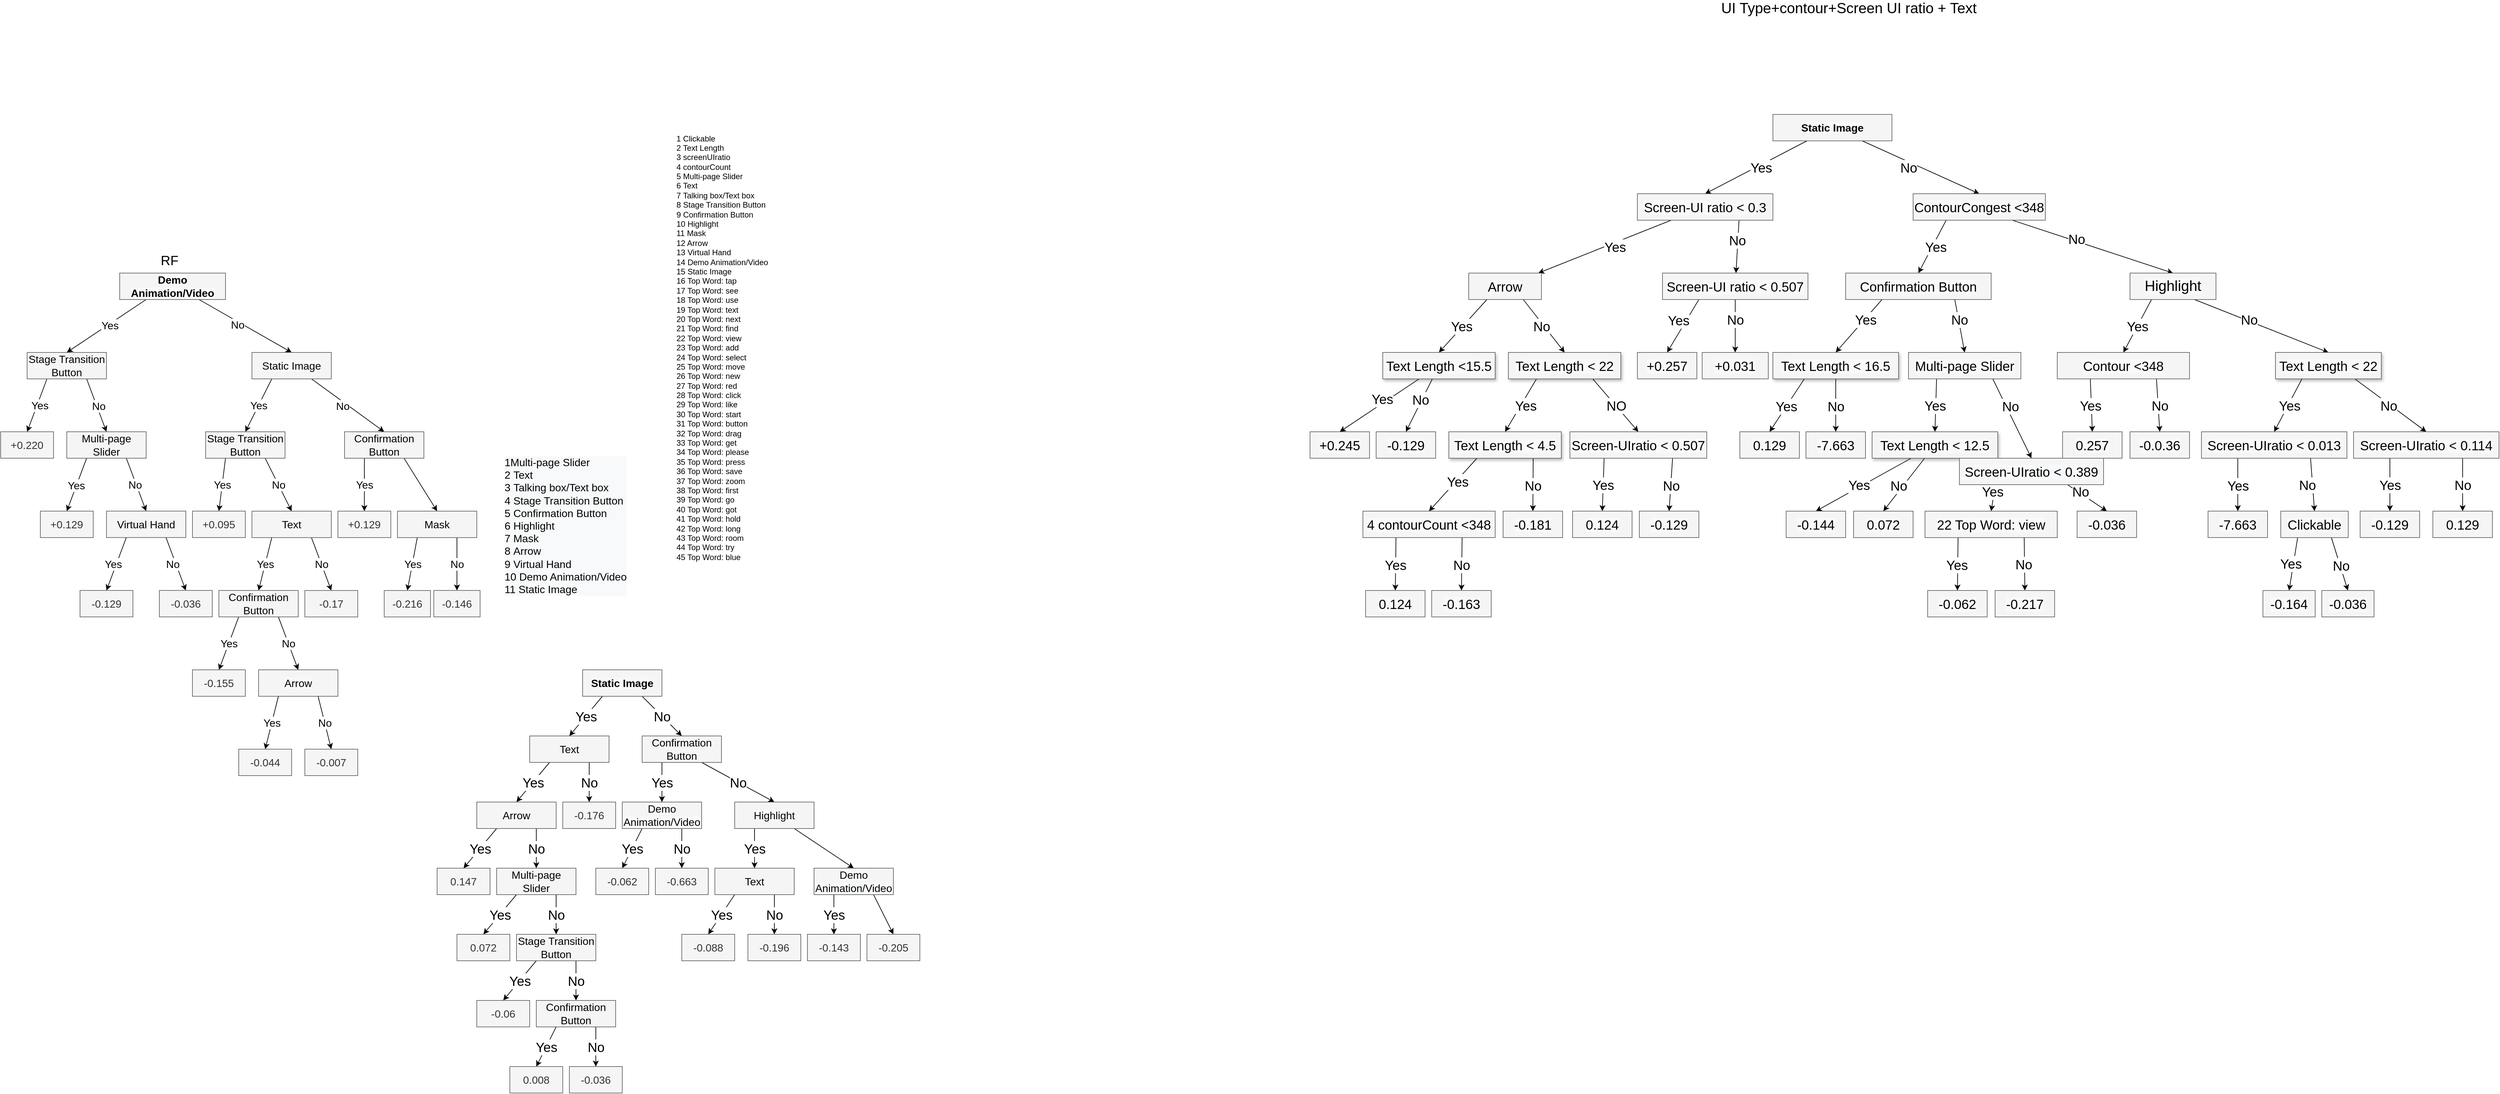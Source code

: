 <mxfile version="13.8.0" type="github">
  <diagram id="VKt3ycOdlRzEC3sC6pnN" name="Page-1">
    <mxGraphModel dx="4223" dy="826" grid="1" gridSize="10" guides="1" tooltips="1" connect="1" arrows="1" fold="1" page="1" pageScale="1" pageWidth="850" pageHeight="1100" math="0" shadow="0">
      <root>
        <mxCell id="0" />
        <mxCell id="1" parent="0" />
        <mxCell id="yVmeeTijZnfeH4OOuYgs-2" value="&lt;div&gt;1&lt;span&gt; &lt;/span&gt;Clickable&lt;/div&gt;&lt;div&gt;2&lt;span&gt; &lt;/span&gt;Text Length&lt;/div&gt;&lt;div&gt;3&lt;span&gt; &lt;/span&gt;screenUIratio&lt;/div&gt;&lt;div&gt;4&lt;span&gt; &lt;/span&gt;contourCount&lt;/div&gt;&lt;div&gt;5&lt;span&gt; &lt;/span&gt;Multi-page Slider&lt;/div&gt;&lt;div&gt;6&lt;span&gt; &lt;/span&gt;Text&lt;/div&gt;&lt;div&gt;7&lt;span&gt; &lt;/span&gt;Talking box/Text box&lt;/div&gt;&lt;div&gt;8&lt;span&gt; &lt;/span&gt;Stage Transition Button&lt;/div&gt;&lt;div&gt;9&lt;span&gt; &lt;/span&gt;Confirmation Button&lt;/div&gt;&lt;div&gt;10&lt;span&gt; &lt;/span&gt;Highlight&lt;/div&gt;&lt;div&gt;11&lt;span&gt; &lt;/span&gt;Mask&lt;/div&gt;&lt;div&gt;12&lt;span&gt; &lt;/span&gt;Arrow&lt;/div&gt;&lt;div&gt;13&lt;span&gt; &lt;/span&gt;Virtual Hand&lt;/div&gt;&lt;div&gt;14&lt;span&gt; &lt;/span&gt;Demo Animation/Video&lt;/div&gt;&lt;div&gt;15&lt;span&gt; &lt;/span&gt;Static Image&lt;/div&gt;&lt;div&gt;16&lt;span&gt; &lt;/span&gt;Top Word: tap&lt;/div&gt;&lt;div&gt;17&lt;span&gt; &lt;/span&gt;Top Word: see&lt;/div&gt;&lt;div&gt;18&lt;span&gt; &lt;/span&gt;Top Word: use&lt;/div&gt;&lt;div&gt;19&lt;span&gt; &lt;/span&gt;Top Word: text&lt;/div&gt;&lt;div&gt;20&lt;span&gt; &lt;/span&gt;Top Word: next&lt;/div&gt;&lt;div&gt;21&lt;span&gt; &lt;/span&gt;Top Word: find&lt;/div&gt;&lt;div&gt;22&lt;span&gt; &lt;/span&gt;Top Word: view&lt;/div&gt;&lt;div&gt;23&lt;span&gt; &lt;/span&gt;Top Word: add&lt;/div&gt;&lt;div&gt;24&lt;span&gt; &lt;/span&gt;Top Word: select&lt;/div&gt;&lt;div&gt;25&lt;span&gt; &lt;/span&gt;Top Word: move&lt;/div&gt;&lt;div&gt;26&lt;span&gt; &lt;/span&gt;Top Word: new&lt;/div&gt;&lt;div&gt;27&lt;span&gt; &lt;/span&gt;Top Word: red&lt;/div&gt;&lt;div&gt;28&lt;span&gt; &lt;/span&gt;Top Word: click&lt;/div&gt;&lt;div&gt;29&lt;span&gt; &lt;/span&gt;Top Word: like&lt;/div&gt;&lt;div&gt;30&lt;span&gt; &lt;/span&gt;Top Word: start&lt;/div&gt;&lt;div&gt;31&lt;span&gt; &lt;/span&gt;Top Word: button&lt;/div&gt;&lt;div&gt;32&lt;span&gt; &lt;/span&gt;Top Word: drag&lt;/div&gt;&lt;div&gt;33&lt;span&gt; &lt;/span&gt;Top Word: get&lt;/div&gt;&lt;div&gt;34&lt;span&gt; &lt;/span&gt;Top Word: please&lt;/div&gt;&lt;div&gt;35&lt;span&gt; &lt;/span&gt;Top Word: press&lt;/div&gt;&lt;div&gt;36&lt;span&gt; &lt;/span&gt;Top Word: save&lt;/div&gt;&lt;div&gt;37&lt;span&gt; &lt;/span&gt;Top Word: zoom&lt;/div&gt;&lt;div&gt;38&lt;span&gt; &lt;/span&gt;Top Word: first&lt;/div&gt;&lt;div&gt;39&lt;span&gt; &lt;/span&gt;Top Word: go&lt;/div&gt;&lt;div&gt;40&lt;span&gt; &lt;/span&gt;Top Word: got&lt;/div&gt;&lt;div&gt;41&lt;span&gt; &lt;/span&gt;Top Word: hold&lt;/div&gt;&lt;div&gt;42&lt;span&gt; &lt;/span&gt;Top Word: long&lt;/div&gt;&lt;div&gt;43&lt;span&gt; &lt;/span&gt;Top Word: room&lt;/div&gt;&lt;div&gt;44&lt;span&gt; &lt;/span&gt;Top Word: try&lt;/div&gt;&lt;div&gt;45&lt;span&gt; &lt;/span&gt;Top Word: blue&lt;/div&gt;&lt;div&gt;&lt;br&gt;&lt;/div&gt;" style="text;html=1;strokeColor=none;fillColor=none;align=left;verticalAlign=middle;whiteSpace=wrap;rounded=0;fontColor=#000000;" parent="1" vertex="1">
          <mxGeometry x="-1120" y="200.04" width="200" height="800" as="geometry" />
        </mxCell>
        <mxCell id="yVmeeTijZnfeH4OOuYgs-16" style="rounded=1;orthogonalLoop=1;jettySize=auto;html=1;entryX=0.5;entryY=0;entryDx=0;entryDy=0;fontSize=20;fontColor=#000000;align=center;verticalAlign=middle;" parent="1" source="yVmeeTijZnfeH4OOuYgs-5" target="yVmeeTijZnfeH4OOuYgs-12" edge="1">
          <mxGeometry relative="1" as="geometry" />
        </mxCell>
        <mxCell id="yVmeeTijZnfeH4OOuYgs-17" value="Yes" style="edgeLabel;html=1;align=center;verticalAlign=middle;resizable=0;points=[];fontSize=20;fontColor=#000000;" parent="yVmeeTijZnfeH4OOuYgs-16" vertex="1" connectable="0">
          <mxGeometry x="0.317" y="6" relative="1" as="geometry">
            <mxPoint x="29.23" y="-18.14" as="offset" />
          </mxGeometry>
        </mxCell>
        <mxCell id="yVmeeTijZnfeH4OOuYgs-19" style="edgeStyle=none;rounded=1;orthogonalLoop=1;jettySize=auto;html=1;exitX=0.75;exitY=1;exitDx=0;exitDy=0;entryX=0.5;entryY=0;entryDx=0;entryDy=0;fontSize=20;fontColor=#000000;align=center;verticalAlign=middle;" parent="1" source="yVmeeTijZnfeH4OOuYgs-5" target="yVmeeTijZnfeH4OOuYgs-6" edge="1">
          <mxGeometry relative="1" as="geometry" />
        </mxCell>
        <mxCell id="yVmeeTijZnfeH4OOuYgs-20" value="No" style="edgeLabel;html=1;align=center;verticalAlign=middle;resizable=0;points=[];fontSize=20;fontColor=#000000;" parent="yVmeeTijZnfeH4OOuYgs-19" vertex="1" connectable="0">
          <mxGeometry x="0.2" y="-2" relative="1" as="geometry">
            <mxPoint x="-35.92" y="-10.07" as="offset" />
          </mxGeometry>
        </mxCell>
        <mxCell id="yVmeeTijZnfeH4OOuYgs-5" value="&lt;span style=&quot;color: rgb(0 , 0 , 0) ; font-family: &amp;#34;helvetica&amp;#34; ; font-size: 16px ; font-style: normal ; letter-spacing: normal ; text-indent: 0px ; text-transform: none ; word-spacing: 0px ; background-color: rgb(248 , 249 , 250) ; display: inline ; float: none&quot;&gt;Static Image&lt;/span&gt;" style="text;whiteSpace=wrap;html=1;fontColor=#333333;fontStyle=1;fontSize=16;fillColor=#f5f5f5;strokeColor=#666666;align=center;verticalAlign=middle;" parent="1" vertex="1">
          <mxGeometry x="540" y="240" width="180" height="40" as="geometry" />
        </mxCell>
        <mxCell id="yVmeeTijZnfeH4OOuYgs-35" style="edgeStyle=none;rounded=1;orthogonalLoop=1;jettySize=auto;html=1;entryX=0.5;entryY=0;entryDx=0;entryDy=0;fontSize=20;fontColor=#000000;align=center;exitX=0.75;exitY=1;exitDx=0;exitDy=0;verticalAlign=middle;" parent="1" source="yVmeeTijZnfeH4OOuYgs-6" target="yVmeeTijZnfeH4OOuYgs-7" edge="1">
          <mxGeometry relative="1" as="geometry" />
        </mxCell>
        <mxCell id="yVmeeTijZnfeH4OOuYgs-145" value="No" style="edgeLabel;html=1;align=center;verticalAlign=middle;resizable=0;points=[];fontSize=20;fontColor=#000000;" parent="yVmeeTijZnfeH4OOuYgs-35" vertex="1" connectable="0">
          <mxGeometry x="-0.213" y="4" relative="1" as="geometry">
            <mxPoint as="offset" />
          </mxGeometry>
        </mxCell>
        <mxCell id="yVmeeTijZnfeH4OOuYgs-44" style="edgeStyle=none;rounded=1;orthogonalLoop=1;jettySize=auto;html=1;exitX=0.25;exitY=1;exitDx=0;exitDy=0;entryX=0.5;entryY=0;entryDx=0;entryDy=0;fontSize=20;fontColor=#000000;align=center;verticalAlign=middle;" parent="1" source="yVmeeTijZnfeH4OOuYgs-6" target="yVmeeTijZnfeH4OOuYgs-43" edge="1">
          <mxGeometry relative="1" as="geometry" />
        </mxCell>
        <mxCell id="yVmeeTijZnfeH4OOuYgs-45" value="Yes" style="edgeLabel;html=1;align=center;verticalAlign=middle;resizable=0;points=[];fontSize=20;fontColor=#000000;" parent="yVmeeTijZnfeH4OOuYgs-44" vertex="1" connectable="0">
          <mxGeometry x="-0.443" y="4" relative="1" as="geometry">
            <mxPoint x="-8.59" y="15.37" as="offset" />
          </mxGeometry>
        </mxCell>
        <mxCell id="yVmeeTijZnfeH4OOuYgs-6" value="&lt;span style=&quot;color: rgb(0 , 0 , 0) ; font-family: &amp;#34;helvetica&amp;#34; ; font-size: 20px ; font-style: normal ; font-weight: 400 ; letter-spacing: normal ; text-indent: 0px ; text-transform: none ; word-spacing: 0px ; background-color: rgb(248 , 249 , 250) ; display: inline ; float: none&quot;&gt;ContourCongest &amp;lt;348&lt;/span&gt;" style="text;whiteSpace=wrap;html=1;fontSize=20;fontColor=#333333;fillColor=#f5f5f5;strokeColor=#666666;align=center;verticalAlign=middle;" parent="1" vertex="1">
          <mxGeometry x="752" y="360" width="200" height="40" as="geometry" />
        </mxCell>
        <mxCell id="yVmeeTijZnfeH4OOuYgs-37" style="edgeStyle=none;rounded=1;orthogonalLoop=1;jettySize=auto;html=1;exitX=0.75;exitY=1;exitDx=0;exitDy=0;entryX=0.5;entryY=0;entryDx=0;entryDy=0;fontSize=20;fontColor=#000000;align=center;verticalAlign=middle;" parent="1" source="yVmeeTijZnfeH4OOuYgs-7" target="yVmeeTijZnfeH4OOuYgs-36" edge="1">
          <mxGeometry relative="1" as="geometry" />
        </mxCell>
        <mxCell id="yVmeeTijZnfeH4OOuYgs-141" value="No" style="edgeLabel;html=1;align=center;verticalAlign=middle;resizable=0;points=[];fontSize=20;fontColor=#000000;" parent="yVmeeTijZnfeH4OOuYgs-37" vertex="1" connectable="0">
          <mxGeometry x="-0.298" y="-1" relative="1" as="geometry">
            <mxPoint x="11.75" y="0.97" as="offset" />
          </mxGeometry>
        </mxCell>
        <mxCell id="yVmeeTijZnfeH4OOuYgs-38" style="edgeStyle=none;rounded=1;orthogonalLoop=1;jettySize=auto;html=1;exitX=0.25;exitY=1;exitDx=0;exitDy=0;entryX=0.5;entryY=0;entryDx=0;entryDy=0;fontSize=20;fontColor=#000000;align=center;verticalAlign=middle;" parent="1" source="yVmeeTijZnfeH4OOuYgs-7" target="yVmeeTijZnfeH4OOuYgs-9" edge="1">
          <mxGeometry relative="1" as="geometry" />
        </mxCell>
        <mxCell id="yVmeeTijZnfeH4OOuYgs-147" value="Yes" style="edgeLabel;html=1;align=center;verticalAlign=middle;resizable=0;points=[];fontSize=20;fontColor=#000000;" parent="yVmeeTijZnfeH4OOuYgs-38" vertex="1" connectable="0">
          <mxGeometry x="0.262" y="-1" relative="1" as="geometry">
            <mxPoint x="5.43" y="-10.44" as="offset" />
          </mxGeometry>
        </mxCell>
        <mxCell id="yVmeeTijZnfeH4OOuYgs-7" value="&lt;span style=&quot;color: rgb(0 , 0 , 0) ; font-family: &amp;quot;helvetica&amp;quot; ; font-size: 22px ; font-style: normal ; font-weight: 400 ; letter-spacing: normal ; text-indent: 0px ; text-transform: none ; word-spacing: 0px ; background-color: rgb(248 , 249 , 250) ; display: inline ; float: none&quot;&gt;Highlight&lt;/span&gt;" style="text;whiteSpace=wrap;html=1;fontSize=22;fontColor=#333333;fillColor=#f5f5f5;strokeColor=#666666;align=center;verticalAlign=middle;" parent="1" vertex="1">
          <mxGeometry x="1080" y="480.0" width="130" height="40" as="geometry" />
        </mxCell>
        <mxCell id="yVmeeTijZnfeH4OOuYgs-86" style="edgeStyle=none;rounded=1;orthogonalLoop=1;jettySize=auto;html=1;exitX=0.75;exitY=1;exitDx=0;exitDy=0;entryX=0.5;entryY=0;entryDx=0;entryDy=0;fontSize=20;fontColor=#000000;align=center;verticalAlign=middle;" parent="1" source="yVmeeTijZnfeH4OOuYgs-9" target="yVmeeTijZnfeH4OOuYgs-85" edge="1">
          <mxGeometry relative="1" as="geometry" />
        </mxCell>
        <mxCell id="yVmeeTijZnfeH4OOuYgs-87" value="No" style="edgeLabel;html=1;align=center;verticalAlign=middle;resizable=0;points=[];fontSize=20;fontColor=#000000;" parent="yVmeeTijZnfeH4OOuYgs-86" vertex="1" connectable="0">
          <mxGeometry x="-0.333" y="6" relative="1" as="geometry">
            <mxPoint x="-2.68" y="13.37" as="offset" />
          </mxGeometry>
        </mxCell>
        <mxCell id="yVmeeTijZnfeH4OOuYgs-89" style="edgeStyle=none;rounded=1;orthogonalLoop=1;jettySize=auto;html=1;entryX=0.5;entryY=0;entryDx=0;entryDy=0;fontSize=20;fontColor=#000000;align=center;exitX=0.25;exitY=1;exitDx=0;exitDy=0;verticalAlign=middle;" parent="1" source="yVmeeTijZnfeH4OOuYgs-9" target="yVmeeTijZnfeH4OOuYgs-88" edge="1">
          <mxGeometry relative="1" as="geometry">
            <mxPoint x="755" y="911" as="sourcePoint" />
          </mxGeometry>
        </mxCell>
        <mxCell id="yVmeeTijZnfeH4OOuYgs-90" value="Yes" style="edgeLabel;html=1;align=center;verticalAlign=middle;resizable=0;points=[];fontSize=20;fontColor=#000000;" parent="yVmeeTijZnfeH4OOuYgs-89" vertex="1" connectable="0">
          <mxGeometry x="-0.612" y="2" relative="1" as="geometry">
            <mxPoint x="-2.57" y="24.79" as="offset" />
          </mxGeometry>
        </mxCell>
        <mxCell id="yVmeeTijZnfeH4OOuYgs-9" value="&lt;span style=&quot;color: rgb(0 , 0 , 0) ; font-family: &amp;#34;helvetica&amp;#34; ; font-size: 20px ; font-style: normal ; font-weight: 400 ; letter-spacing: normal ; text-indent: 0px ; text-transform: none ; word-spacing: 0px ; background-color: rgb(248 , 249 , 250) ; display: inline ; float: none&quot;&gt;Contour &amp;lt;348&lt;/span&gt;" style="text;whiteSpace=wrap;html=1;fontSize=20;fontColor=#333333;fillColor=#f5f5f5;strokeColor=#666666;align=center;verticalAlign=middle;" parent="1" vertex="1">
          <mxGeometry x="970" y="600" width="200" height="40" as="geometry" />
        </mxCell>
        <mxCell id="yVmeeTijZnfeH4OOuYgs-80" style="edgeStyle=none;rounded=1;orthogonalLoop=1;jettySize=auto;html=1;exitX=0.25;exitY=1;exitDx=0;exitDy=0;entryX=0.5;entryY=0;entryDx=0;entryDy=0;fontSize=20;fontColor=#000000;align=center;verticalAlign=middle;" parent="1" source="yVmeeTijZnfeH4OOuYgs-10" target="yVmeeTijZnfeH4OOuYgs-79" edge="1">
          <mxGeometry relative="1" as="geometry" />
        </mxCell>
        <mxCell id="yVmeeTijZnfeH4OOuYgs-81" value="Yes" style="edgeLabel;html=1;align=center;verticalAlign=middle;resizable=0;points=[];fontSize=20;fontColor=#000000;" parent="yVmeeTijZnfeH4OOuYgs-80" vertex="1" connectable="0">
          <mxGeometry x="-0.604" y="-2" relative="1" as="geometry">
            <mxPoint x="1.19" y="24.73" as="offset" />
          </mxGeometry>
        </mxCell>
        <mxCell id="yVmeeTijZnfeH4OOuYgs-83" style="edgeStyle=none;rounded=1;orthogonalLoop=1;jettySize=auto;html=1;exitX=0.75;exitY=1;exitDx=0;exitDy=0;entryX=0.5;entryY=0;entryDx=0;entryDy=0;fontSize=20;fontColor=#000000;align=center;verticalAlign=middle;" parent="1" source="yVmeeTijZnfeH4OOuYgs-10" target="yVmeeTijZnfeH4OOuYgs-82" edge="1">
          <mxGeometry relative="1" as="geometry" />
        </mxCell>
        <mxCell id="yVmeeTijZnfeH4OOuYgs-139" value="No" style="edgeLabel;html=1;align=center;verticalAlign=middle;resizable=0;points=[];fontSize=20;fontColor=#000000;" parent="yVmeeTijZnfeH4OOuYgs-83" vertex="1" connectable="0">
          <mxGeometry x="-0.255" y="-1" relative="1" as="geometry">
            <mxPoint x="0.37" y="10.6" as="offset" />
          </mxGeometry>
        </mxCell>
        <mxCell id="yVmeeTijZnfeH4OOuYgs-10" value="&lt;span style=&quot;color: rgb(0, 0, 0); font-family: helvetica; font-size: 20px; font-style: normal; font-weight: 400; letter-spacing: normal; text-indent: 0px; text-transform: none; word-spacing: 0px; background-color: rgb(248, 249, 250); display: inline; float: none;&quot;&gt;4&lt;/span&gt;&lt;span style=&quot;color: rgb(0, 0, 0); font-family: helvetica; font-size: 20px; font-style: normal; font-weight: 400; letter-spacing: normal; text-indent: 0px; text-transform: none; word-spacing: 0px; background-color: rgb(248, 249, 250);&quot;&gt; &lt;/span&gt;&lt;span style=&quot;color: rgb(0, 0, 0); font-family: helvetica; font-size: 20px; font-style: normal; font-weight: 400; letter-spacing: normal; text-indent: 0px; text-transform: none; word-spacing: 0px; background-color: rgb(248, 249, 250); display: inline; float: none;&quot;&gt;contourCount &amp;lt;348&lt;/span&gt;" style="text;whiteSpace=wrap;html=1;fontSize=20;fontColor=#333333;fillColor=#f5f5f5;strokeColor=#666666;align=center;verticalAlign=middle;" parent="1" vertex="1">
          <mxGeometry x="-80" y="840" width="200" height="40" as="geometry" />
        </mxCell>
        <mxCell id="yVmeeTijZnfeH4OOuYgs-14" style="rounded=1;orthogonalLoop=1;jettySize=auto;html=1;exitX=0.75;exitY=1;exitDx=0;exitDy=0;fontSize=20;fontColor=#000000;align=center;verticalAlign=middle;" parent="1" source="yVmeeTijZnfeH4OOuYgs-12" target="yVmeeTijZnfeH4OOuYgs-13" edge="1">
          <mxGeometry relative="1" as="geometry" />
        </mxCell>
        <mxCell id="yVmeeTijZnfeH4OOuYgs-15" value="No" style="edgeLabel;html=1;align=center;verticalAlign=middle;resizable=0;points=[];fontSize=20;fontColor=#000000;" parent="yVmeeTijZnfeH4OOuYgs-14" vertex="1" connectable="0">
          <mxGeometry x="-0.368" y="4" relative="1" as="geometry">
            <mxPoint x="-5.49" y="4.21" as="offset" />
          </mxGeometry>
        </mxCell>
        <mxCell id="yVmeeTijZnfeH4OOuYgs-21" style="edgeStyle=none;rounded=1;orthogonalLoop=1;jettySize=auto;html=1;exitX=0.25;exitY=1;exitDx=0;exitDy=0;fontSize=20;fontColor=#000000;align=center;verticalAlign=middle;" parent="1" source="yVmeeTijZnfeH4OOuYgs-12" target="yVmeeTijZnfeH4OOuYgs-18" edge="1">
          <mxGeometry relative="1" as="geometry" />
        </mxCell>
        <mxCell id="yVmeeTijZnfeH4OOuYgs-153" value="Yes" style="edgeLabel;html=1;align=center;verticalAlign=middle;resizable=0;points=[];fontSize=20;fontColor=#000000;" parent="yVmeeTijZnfeH4OOuYgs-21" vertex="1" connectable="0">
          <mxGeometry x="-0.187" y="-5" relative="1" as="geometry">
            <mxPoint x="-2.31" y="12.31" as="offset" />
          </mxGeometry>
        </mxCell>
        <mxCell id="yVmeeTijZnfeH4OOuYgs-12" value="&lt;span style=&quot;color: rgb(0 , 0 , 0) ; font-family: &amp;#34;helvetica&amp;#34; ; font-size: 20px ; font-style: normal ; font-weight: 400 ; letter-spacing: normal ; text-indent: 0px ; text-transform: none ; word-spacing: 0px ; background-color: rgb(248 , 249 , 250) ; display: inline ; float: none&quot;&gt;Screen-UI ratio&amp;nbsp;&amp;lt; 0.3&lt;/span&gt;" style="text;whiteSpace=wrap;html=1;fontSize=20;fontColor=#333333;fillColor=#f5f5f5;strokeColor=#666666;align=center;verticalAlign=middle;" parent="1" vertex="1">
          <mxGeometry x="335" y="360" width="205" height="40" as="geometry" />
        </mxCell>
        <mxCell id="yVmeeTijZnfeH4OOuYgs-56" style="edgeStyle=none;rounded=1;orthogonalLoop=1;jettySize=auto;html=1;exitX=0.5;exitY=1;exitDx=0;exitDy=0;entryX=0.5;entryY=0;entryDx=0;entryDy=0;fontSize=20;fontColor=#000000;align=center;verticalAlign=middle;" parent="1" source="yVmeeTijZnfeH4OOuYgs-13" target="yVmeeTijZnfeH4OOuYgs-55" edge="1">
          <mxGeometry relative="1" as="geometry" />
        </mxCell>
        <mxCell id="yVmeeTijZnfeH4OOuYgs-57" value="No" style="edgeLabel;html=1;align=center;verticalAlign=middle;resizable=0;points=[];fontSize=20;fontColor=#000000;labelBorderColor=none;" parent="yVmeeTijZnfeH4OOuYgs-56" vertex="1" connectable="0">
          <mxGeometry x="0.413" y="-2" relative="1" as="geometry">
            <mxPoint x="2" y="-27.14" as="offset" />
          </mxGeometry>
        </mxCell>
        <mxCell id="yVmeeTijZnfeH4OOuYgs-60" style="edgeStyle=none;rounded=1;orthogonalLoop=1;jettySize=auto;html=1;exitX=0.25;exitY=1;exitDx=0;exitDy=0;entryX=0.5;entryY=0;entryDx=0;entryDy=0;fontSize=20;fontColor=#000000;align=center;verticalAlign=middle;" parent="1" source="yVmeeTijZnfeH4OOuYgs-13" target="yVmeeTijZnfeH4OOuYgs-59" edge="1">
          <mxGeometry relative="1" as="geometry" />
        </mxCell>
        <mxCell id="yVmeeTijZnfeH4OOuYgs-134" value="Yes" style="edgeLabel;html=1;align=center;verticalAlign=middle;resizable=0;points=[];fontSize=20;fontColor=#000000;" parent="yVmeeTijZnfeH4OOuYgs-60" vertex="1" connectable="0">
          <mxGeometry x="0.279" y="1" relative="1" as="geometry">
            <mxPoint x="-1" y="-20.83" as="offset" />
          </mxGeometry>
        </mxCell>
        <mxCell id="yVmeeTijZnfeH4OOuYgs-13" value="&lt;span style=&quot;color: rgb(0 , 0 , 0) ; font-family: &amp;#34;helvetica&amp;#34; ; font-size: 20px ; font-style: normal ; font-weight: 400 ; letter-spacing: normal ; text-indent: 0px ; text-transform: none ; word-spacing: 0px ; background-color: rgb(248 , 249 , 250) ; display: inline ; float: none&quot;&gt;Screen-UI ratio &amp;lt; 0.507&lt;/span&gt;" style="text;whiteSpace=wrap;html=1;fontSize=20;fontColor=#333333;fillColor=#f5f5f5;strokeColor=#666666;align=center;verticalAlign=middle;" parent="1" vertex="1">
          <mxGeometry x="373" y="480" width="220" height="40" as="geometry" />
        </mxCell>
        <mxCell id="yVmeeTijZnfeH4OOuYgs-26" style="edgeStyle=none;rounded=1;orthogonalLoop=1;jettySize=auto;html=1;exitX=0.25;exitY=1;exitDx=0;exitDy=0;entryX=0.5;entryY=0;entryDx=0;entryDy=0;fontSize=20;fontColor=#000000;align=center;verticalAlign=middle;" parent="1" source="yVmeeTijZnfeH4OOuYgs-18" target="yVmeeTijZnfeH4OOuYgs-23" edge="1">
          <mxGeometry relative="1" as="geometry" />
        </mxCell>
        <mxCell id="yVmeeTijZnfeH4OOuYgs-27" value="Yes" style="edgeLabel;html=1;align=center;verticalAlign=middle;resizable=0;points=[];fontSize=20;fontColor=#000000;" parent="yVmeeTijZnfeH4OOuYgs-26" vertex="1" connectable="0">
          <mxGeometry x="-0.305" y="-4" relative="1" as="geometry">
            <mxPoint x="-10.26" y="14.79" as="offset" />
          </mxGeometry>
        </mxCell>
        <mxCell id="yVmeeTijZnfeH4OOuYgs-28" style="edgeStyle=none;rounded=1;orthogonalLoop=1;jettySize=auto;html=1;exitX=0.75;exitY=1;exitDx=0;exitDy=0;entryX=0.5;entryY=0;entryDx=0;entryDy=0;fontSize=20;fontColor=#000000;align=center;verticalAlign=middle;" parent="1" source="yVmeeTijZnfeH4OOuYgs-18" target="yVmeeTijZnfeH4OOuYgs-25" edge="1">
          <mxGeometry relative="1" as="geometry" />
        </mxCell>
        <mxCell id="yVmeeTijZnfeH4OOuYgs-29" value="No" style="edgeLabel;html=1;align=center;verticalAlign=middle;resizable=0;points=[];fontSize=20;fontColor=#000000;" parent="yVmeeTijZnfeH4OOuYgs-28" vertex="1" connectable="0">
          <mxGeometry x="-0.444" y="-1" relative="1" as="geometry">
            <mxPoint x="10.91" y="17.13" as="offset" />
          </mxGeometry>
        </mxCell>
        <mxCell id="yVmeeTijZnfeH4OOuYgs-18" value="&lt;span style=&quot;color: rgb(0 , 0 , 0) ; font-family: &amp;#34;helvetica&amp;#34; ; font-size: 20px ; font-style: normal ; font-weight: 400 ; letter-spacing: normal ; text-indent: 0px ; text-transform: none ; word-spacing: 0px ; background-color: rgb(248 , 249 , 250) ; display: inline ; float: none&quot;&gt;Arrow&lt;/span&gt;" style="text;whiteSpace=wrap;html=1;fontSize=20;fontColor=#333333;fillColor=#f5f5f5;strokeColor=#666666;align=center;verticalAlign=middle;" parent="1" vertex="1">
          <mxGeometry x="80" y="480" width="110" height="40" as="geometry" />
        </mxCell>
        <mxCell id="yVmeeTijZnfeH4OOuYgs-63" style="edgeStyle=none;rounded=1;orthogonalLoop=1;jettySize=auto;html=1;entryX=0.5;entryY=0;entryDx=0;entryDy=0;fontSize=20;fontColor=#000000;align=center;verticalAlign=middle;" parent="1" source="yVmeeTijZnfeH4OOuYgs-23" target="yVmeeTijZnfeH4OOuYgs-62" edge="1">
          <mxGeometry relative="1" as="geometry" />
        </mxCell>
        <mxCell id="yVmeeTijZnfeH4OOuYgs-64" value="No" style="edgeLabel;html=1;align=center;verticalAlign=middle;resizable=0;points=[];fontSize=20;fontColor=#000000;" parent="yVmeeTijZnfeH4OOuYgs-63" vertex="1" connectable="0">
          <mxGeometry x="0.356" y="-1" relative="1" as="geometry">
            <mxPoint x="10.2" y="-23.39" as="offset" />
          </mxGeometry>
        </mxCell>
        <mxCell id="yVmeeTijZnfeH4OOuYgs-66" style="edgeStyle=none;rounded=1;orthogonalLoop=1;jettySize=auto;html=1;entryX=0.5;entryY=0;entryDx=0;entryDy=0;fontSize=20;fontColor=#000000;align=center;verticalAlign=middle;" parent="1" source="yVmeeTijZnfeH4OOuYgs-23" target="yVmeeTijZnfeH4OOuYgs-65" edge="1">
          <mxGeometry relative="1" as="geometry" />
        </mxCell>
        <mxCell id="yVmeeTijZnfeH4OOuYgs-135" value="Yes" style="edgeLabel;html=1;align=center;verticalAlign=middle;resizable=0;points=[];fontSize=20;fontColor=#000000;" parent="yVmeeTijZnfeH4OOuYgs-66" vertex="1" connectable="0">
          <mxGeometry x="-0.364" y="1" relative="1" as="geometry">
            <mxPoint x="-18.41" y="3.79" as="offset" />
          </mxGeometry>
        </mxCell>
        <mxCell id="yVmeeTijZnfeH4OOuYgs-23" value="&lt;font style=&quot;font-size: 20px&quot;&gt;&lt;span style=&quot;color: rgb(0, 0, 0); font-family: helvetica; font-style: normal; font-weight: 400; letter-spacing: normal; text-indent: 0px; text-transform: none; word-spacing: 0px; background-color: rgb(248, 249, 250); display: inline; float: none;&quot;&gt;Text Length &amp;lt;15.5&lt;/span&gt;&lt;/font&gt;" style="text;whiteSpace=wrap;html=1;fontSize=20;fontColor=#333333;shadow=1;fillColor=#f5f5f5;strokeColor=#666666;align=center;verticalAlign=middle;" parent="1" vertex="1">
          <mxGeometry x="-50" y="600" width="170" height="40" as="geometry" />
        </mxCell>
        <mxCell id="yVmeeTijZnfeH4OOuYgs-31" style="edgeStyle=none;rounded=1;orthogonalLoop=1;jettySize=auto;html=1;exitX=0.75;exitY=1;exitDx=0;exitDy=0;entryX=0.5;entryY=0;entryDx=0;entryDy=0;fontSize=20;fontColor=#000000;align=center;verticalAlign=middle;" parent="1" source="yVmeeTijZnfeH4OOuYgs-25" target="yVmeeTijZnfeH4OOuYgs-30" edge="1">
          <mxGeometry relative="1" as="geometry" />
        </mxCell>
        <mxCell id="yVmeeTijZnfeH4OOuYgs-67" value="NO" style="edgeLabel;html=1;align=center;verticalAlign=middle;resizable=0;points=[];fontSize=20;fontColor=#000000;" parent="yVmeeTijZnfeH4OOuYgs-31" vertex="1" connectable="0">
          <mxGeometry x="0.389" y="6" relative="1" as="geometry">
            <mxPoint x="-17.61" y="-11.73" as="offset" />
          </mxGeometry>
        </mxCell>
        <mxCell id="yVmeeTijZnfeH4OOuYgs-34" style="edgeStyle=none;rounded=1;orthogonalLoop=1;jettySize=auto;html=1;exitX=0.25;exitY=1;exitDx=0;exitDy=0;entryX=0.5;entryY=0;entryDx=0;entryDy=0;fontSize=20;fontColor=#000000;align=center;verticalAlign=middle;" parent="1" source="yVmeeTijZnfeH4OOuYgs-25" target="yVmeeTijZnfeH4OOuYgs-33" edge="1">
          <mxGeometry relative="1" as="geometry" />
        </mxCell>
        <mxCell id="yVmeeTijZnfeH4OOuYgs-74" value="Yes" style="edgeLabel;html=1;align=center;verticalAlign=middle;resizable=0;points=[];fontSize=20;fontColor=#000000;" parent="yVmeeTijZnfeH4OOuYgs-34" vertex="1" connectable="0">
          <mxGeometry x="0.156" y="-4" relative="1" as="geometry">
            <mxPoint x="14.1" y="-4.49" as="offset" />
          </mxGeometry>
        </mxCell>
        <mxCell id="yVmeeTijZnfeH4OOuYgs-25" value="&lt;font style=&quot;font-size: 20px&quot;&gt;&lt;span style=&quot;color: rgb(0, 0, 0); font-family: helvetica; font-style: normal; font-weight: 400; letter-spacing: normal; text-indent: 0px; text-transform: none; word-spacing: 0px; background-color: rgb(248, 249, 250); display: inline; float: none;&quot;&gt;Text Length &amp;lt; 22&lt;/span&gt;&lt;/font&gt;" style="text;whiteSpace=wrap;html=1;fontSize=20;fontColor=#333333;shadow=1;fillColor=#f5f5f5;strokeColor=#666666;align=center;verticalAlign=middle;" parent="1" vertex="1">
          <mxGeometry x="140" y="600" width="170" height="40" as="geometry" />
        </mxCell>
        <mxCell id="yVmeeTijZnfeH4OOuYgs-69" style="edgeStyle=none;rounded=1;orthogonalLoop=1;jettySize=auto;html=1;exitX=0.75;exitY=1;exitDx=0;exitDy=0;entryX=0.5;entryY=0;entryDx=0;entryDy=0;fontSize=20;fontColor=#000000;align=center;verticalAlign=middle;" parent="1" source="yVmeeTijZnfeH4OOuYgs-30" target="yVmeeTijZnfeH4OOuYgs-68" edge="1">
          <mxGeometry relative="1" as="geometry" />
        </mxCell>
        <mxCell id="yVmeeTijZnfeH4OOuYgs-136" value="No" style="edgeLabel;html=1;align=center;verticalAlign=middle;resizable=0;points=[];fontSize=20;fontColor=#000000;" parent="yVmeeTijZnfeH4OOuYgs-69" vertex="1" connectable="0">
          <mxGeometry x="-0.223" y="-1" relative="1" as="geometry">
            <mxPoint x="1" y="9.41" as="offset" />
          </mxGeometry>
        </mxCell>
        <mxCell id="yVmeeTijZnfeH4OOuYgs-72" style="edgeStyle=none;rounded=1;orthogonalLoop=1;jettySize=auto;html=1;exitX=0.25;exitY=1;exitDx=0;exitDy=0;entryX=0.5;entryY=0;entryDx=0;entryDy=0;fontSize=20;fontColor=#000000;align=center;verticalAlign=middle;" parent="1" source="yVmeeTijZnfeH4OOuYgs-30" target="yVmeeTijZnfeH4OOuYgs-71" edge="1">
          <mxGeometry relative="1" as="geometry" />
        </mxCell>
        <mxCell id="yVmeeTijZnfeH4OOuYgs-137" value="Yes" style="edgeLabel;html=1;align=center;verticalAlign=middle;resizable=0;points=[];fontSize=20;fontColor=#000000;" parent="yVmeeTijZnfeH4OOuYgs-72" vertex="1" connectable="0">
          <mxGeometry x="0.169" y="-1" relative="1" as="geometry">
            <mxPoint x="0.59" y="-7.04" as="offset" />
          </mxGeometry>
        </mxCell>
        <mxCell id="yVmeeTijZnfeH4OOuYgs-30" value="&lt;span style=&quot;color: rgb(0 , 0 , 0) ; font-family: &amp;#34;helvetica&amp;#34; ; font-size: 20px ; font-style: normal ; font-weight: 400 ; letter-spacing: normal ; text-indent: 0px ; text-transform: none ; word-spacing: 0px ; background-color: rgb(248 , 249 , 250) ; display: inline ; float: none&quot;&gt;Screen-UIratio &amp;lt; 0.507&lt;/span&gt;" style="text;whiteSpace=wrap;html=1;fontSize=20;fontColor=#333333;fillColor=#f5f5f5;strokeColor=#666666;align=center;verticalAlign=middle;" parent="1" vertex="1">
          <mxGeometry x="233" y="720" width="207" height="40" as="geometry" />
        </mxCell>
        <mxCell id="yVmeeTijZnfeH4OOuYgs-76" style="edgeStyle=none;rounded=1;orthogonalLoop=1;jettySize=auto;html=1;exitX=0.75;exitY=1;exitDx=0;exitDy=0;entryX=0.5;entryY=0;entryDx=0;entryDy=0;fontSize=20;fontColor=#000000;align=center;verticalAlign=middle;" parent="1" source="yVmeeTijZnfeH4OOuYgs-33" target="yVmeeTijZnfeH4OOuYgs-75" edge="1">
          <mxGeometry relative="1" as="geometry" />
        </mxCell>
        <mxCell id="yVmeeTijZnfeH4OOuYgs-78" value="No" style="edgeLabel;html=1;align=center;verticalAlign=middle;resizable=0;points=[];fontSize=20;fontColor=#000000;" parent="yVmeeTijZnfeH4OOuYgs-76" vertex="1" connectable="0">
          <mxGeometry x="0.276" y="1" relative="1" as="geometry">
            <mxPoint x="-1.92" y="-10.59" as="offset" />
          </mxGeometry>
        </mxCell>
        <mxCell id="yVmeeTijZnfeH4OOuYgs-77" style="edgeStyle=none;rounded=1;orthogonalLoop=1;jettySize=auto;html=1;exitX=0.25;exitY=1;exitDx=0;exitDy=0;entryX=0.5;entryY=0;entryDx=0;entryDy=0;fontSize=20;fontColor=#000000;align=center;verticalAlign=middle;" parent="1" source="yVmeeTijZnfeH4OOuYgs-33" target="yVmeeTijZnfeH4OOuYgs-10" edge="1">
          <mxGeometry relative="1" as="geometry" />
        </mxCell>
        <mxCell id="yVmeeTijZnfeH4OOuYgs-138" value="Yes" style="edgeLabel;html=1;align=center;verticalAlign=middle;resizable=0;points=[];fontSize=20;fontColor=#000000;" parent="yVmeeTijZnfeH4OOuYgs-77" vertex="1" connectable="0">
          <mxGeometry x="-0.167" relative="1" as="geometry">
            <mxPoint y="1" as="offset" />
          </mxGeometry>
        </mxCell>
        <mxCell id="yVmeeTijZnfeH4OOuYgs-33" value="&lt;font style=&quot;font-size: 20px&quot;&gt;&lt;span style=&quot;color: rgb(0, 0, 0); font-family: helvetica; font-style: normal; font-weight: 400; letter-spacing: normal; text-indent: 0px; text-transform: none; word-spacing: 0px; background-color: rgb(248, 249, 250); display: inline; float: none;&quot;&gt;Text Length &amp;lt; 4.5&lt;/span&gt;&lt;/font&gt;" style="text;whiteSpace=wrap;html=1;fontSize=20;fontColor=#333333;shadow=1;fillColor=#f5f5f5;strokeColor=#666666;align=center;verticalAlign=middle;" parent="1" vertex="1">
          <mxGeometry x="50" y="720" width="170" height="40" as="geometry" />
        </mxCell>
        <mxCell id="yVmeeTijZnfeH4OOuYgs-40" style="edgeStyle=none;rounded=1;orthogonalLoop=1;jettySize=auto;html=1;exitX=0.75;exitY=1;exitDx=0;exitDy=0;entryX=0.5;entryY=0;entryDx=0;entryDy=0;fontSize=20;fontColor=#000000;align=center;verticalAlign=middle;" parent="1" source="yVmeeTijZnfeH4OOuYgs-36" target="yVmeeTijZnfeH4OOuYgs-39" edge="1">
          <mxGeometry relative="1" as="geometry" />
        </mxCell>
        <mxCell id="yVmeeTijZnfeH4OOuYgs-155" value="No" style="edgeLabel;html=1;align=center;verticalAlign=middle;resizable=0;points=[];fontSize=20;fontColor=#000000;" parent="yVmeeTijZnfeH4OOuYgs-40" vertex="1" connectable="0">
          <mxGeometry x="-0.38" y="5" relative="1" as="geometry">
            <mxPoint x="13.94" y="19.51" as="offset" />
          </mxGeometry>
        </mxCell>
        <mxCell id="yVmeeTijZnfeH4OOuYgs-42" style="edgeStyle=none;rounded=1;orthogonalLoop=1;jettySize=auto;html=1;exitX=0.25;exitY=1;exitDx=0;exitDy=0;entryX=0.5;entryY=0;entryDx=0;entryDy=0;fontSize=20;fontColor=#000000;align=center;verticalAlign=middle;" parent="1" source="yVmeeTijZnfeH4OOuYgs-36" target="yVmeeTijZnfeH4OOuYgs-41" edge="1">
          <mxGeometry relative="1" as="geometry" />
        </mxCell>
        <mxCell id="yVmeeTijZnfeH4OOuYgs-154" value="Yes" style="edgeLabel;html=1;align=center;verticalAlign=middle;resizable=0;points=[];fontSize=20;fontColor=#000000;" parent="yVmeeTijZnfeH4OOuYgs-42" vertex="1" connectable="0">
          <mxGeometry x="0.321" y="1" relative="1" as="geometry">
            <mxPoint x="7.5" y="-13.59" as="offset" />
          </mxGeometry>
        </mxCell>
        <mxCell id="yVmeeTijZnfeH4OOuYgs-36" value="&lt;font style=&quot;font-size: 20px&quot;&gt;&lt;span style=&quot;color: rgb(0, 0, 0); font-family: helvetica; font-style: normal; font-weight: 400; letter-spacing: normal; text-indent: 0px; text-transform: none; word-spacing: 0px; background-color: rgb(248, 249, 250); display: inline; float: none;&quot;&gt;Text Length &amp;lt; 22&lt;/span&gt;&lt;/font&gt;" style="text;whiteSpace=wrap;html=1;fontSize=20;fontColor=#333333;shadow=1;fillColor=#f5f5f5;strokeColor=#666666;align=center;verticalAlign=middle;" parent="1" vertex="1">
          <mxGeometry x="1300" y="600" width="160" height="40" as="geometry" />
        </mxCell>
        <mxCell id="yVmeeTijZnfeH4OOuYgs-92" style="edgeStyle=none;rounded=1;orthogonalLoop=1;jettySize=auto;html=1;exitX=0.75;exitY=1;exitDx=0;exitDy=0;entryX=0.5;entryY=0;entryDx=0;entryDy=0;fontSize=20;fontColor=#000000;align=center;verticalAlign=middle;" parent="1" source="yVmeeTijZnfeH4OOuYgs-39" target="yVmeeTijZnfeH4OOuYgs-91" edge="1">
          <mxGeometry relative="1" as="geometry" />
        </mxCell>
        <mxCell id="yVmeeTijZnfeH4OOuYgs-93" value="No" style="edgeLabel;html=1;align=center;verticalAlign=middle;resizable=0;points=[];fontSize=20;fontColor=#000000;" parent="yVmeeTijZnfeH4OOuYgs-92" vertex="1" connectable="0">
          <mxGeometry x="-0.373" y="1" relative="1" as="geometry">
            <mxPoint x="-1" y="14.29" as="offset" />
          </mxGeometry>
        </mxCell>
        <mxCell id="yVmeeTijZnfeH4OOuYgs-96" style="edgeStyle=none;rounded=1;orthogonalLoop=1;jettySize=auto;html=1;exitX=0.25;exitY=1;exitDx=0;exitDy=0;entryX=0.5;entryY=0;entryDx=0;entryDy=0;fontSize=20;fontColor=#000000;align=center;verticalAlign=middle;" parent="1" source="yVmeeTijZnfeH4OOuYgs-39" target="yVmeeTijZnfeH4OOuYgs-94" edge="1">
          <mxGeometry relative="1" as="geometry" />
        </mxCell>
        <mxCell id="yVmeeTijZnfeH4OOuYgs-97" value="Yes" style="edgeLabel;html=1;align=center;verticalAlign=middle;resizable=0;points=[];fontSize=20;fontColor=#000000;" parent="yVmeeTijZnfeH4OOuYgs-96" vertex="1" connectable="0">
          <mxGeometry x="-0.383" y="-5" relative="1" as="geometry">
            <mxPoint x="5" y="15.71" as="offset" />
          </mxGeometry>
        </mxCell>
        <mxCell id="yVmeeTijZnfeH4OOuYgs-39" value="&lt;span style=&quot;color: rgb(0 , 0 , 0) ; font-family: &amp;#34;helvetica&amp;#34; ; font-size: 20px ; font-style: normal ; font-weight: 400 ; letter-spacing: normal ; text-indent: 0px ; text-transform: none ; word-spacing: 0px ; background-color: rgb(248 , 249 , 250) ; display: inline ; float: none&quot;&gt;Screen-UIratio&amp;nbsp;&amp;lt; 0.114&lt;/span&gt;" style="text;whiteSpace=wrap;html=1;fontSize=20;fontColor=#333333;fillColor=#f5f5f5;strokeColor=#666666;align=center;verticalAlign=middle;" parent="1" vertex="1">
          <mxGeometry x="1418" y="720" width="220" height="40" as="geometry" />
        </mxCell>
        <mxCell id="yVmeeTijZnfeH4OOuYgs-106" style="edgeStyle=none;rounded=1;orthogonalLoop=1;jettySize=auto;html=1;entryX=0.5;entryY=0;entryDx=0;entryDy=0;fontSize=20;fontColor=#000000;align=center;exitX=0.25;exitY=1;exitDx=0;exitDy=0;verticalAlign=middle;" parent="1" source="yVmeeTijZnfeH4OOuYgs-41" target="yVmeeTijZnfeH4OOuYgs-104" edge="1">
          <mxGeometry relative="1" as="geometry" />
        </mxCell>
        <mxCell id="yVmeeTijZnfeH4OOuYgs-107" value="Yes" style="edgeLabel;html=1;align=center;verticalAlign=middle;resizable=0;points=[];fontSize=20;fontColor=#000000;" parent="yVmeeTijZnfeH4OOuYgs-106" vertex="1" connectable="0">
          <mxGeometry x="0.403" y="-2" relative="1" as="geometry">
            <mxPoint x="2" y="-15.71" as="offset" />
          </mxGeometry>
        </mxCell>
        <mxCell id="yVmeeTijZnfeH4OOuYgs-109" style="edgeStyle=none;rounded=1;orthogonalLoop=1;jettySize=auto;html=1;entryX=0.5;entryY=0;entryDx=0;entryDy=0;fontSize=20;fontColor=#000000;align=center;exitX=0.75;exitY=1;exitDx=0;exitDy=0;verticalAlign=middle;" parent="1" source="yVmeeTijZnfeH4OOuYgs-41" target="yVmeeTijZnfeH4OOuYgs-108" edge="1">
          <mxGeometry relative="1" as="geometry" />
        </mxCell>
        <mxCell id="yVmeeTijZnfeH4OOuYgs-146" value="No" style="edgeLabel;html=1;align=center;verticalAlign=middle;resizable=0;points=[];fontSize=20;fontColor=#000000;" parent="yVmeeTijZnfeH4OOuYgs-109" vertex="1" connectable="0">
          <mxGeometry x="0.389" y="1" relative="1" as="geometry">
            <mxPoint x="-9.91" y="-15.87" as="offset" />
          </mxGeometry>
        </mxCell>
        <mxCell id="yVmeeTijZnfeH4OOuYgs-41" value="&lt;span style=&quot;color: rgb(0 , 0 , 0) ; font-family: &amp;#34;helvetica&amp;#34; ; font-size: 20px ; font-style: normal ; font-weight: 400 ; letter-spacing: normal ; text-indent: 0px ; text-transform: none ; word-spacing: 0px ; background-color: rgb(248 , 249 , 250) ; display: inline ; float: none&quot;&gt;Screen-UIratio &amp;lt; 0.013&lt;/span&gt;" style="text;whiteSpace=wrap;html=1;fontSize=20;fontColor=#333333;fillColor=#f5f5f5;strokeColor=#666666;align=center;verticalAlign=middle;" parent="1" vertex="1">
          <mxGeometry x="1188" y="720" width="220" height="40" as="geometry" />
        </mxCell>
        <mxCell id="yVmeeTijZnfeH4OOuYgs-47" style="edgeStyle=none;rounded=1;orthogonalLoop=1;jettySize=auto;html=1;exitX=0.25;exitY=1;exitDx=0;exitDy=0;entryX=0.5;entryY=0;entryDx=0;entryDy=0;fontSize=20;fontColor=#000000;align=center;verticalAlign=middle;" parent="1" source="yVmeeTijZnfeH4OOuYgs-43" target="yVmeeTijZnfeH4OOuYgs-46" edge="1">
          <mxGeometry relative="1" as="geometry" />
        </mxCell>
        <mxCell id="yVmeeTijZnfeH4OOuYgs-142" value="Yes" style="edgeLabel;html=1;align=center;verticalAlign=middle;resizable=0;points=[];fontSize=20;fontColor=#000000;" parent="yVmeeTijZnfeH4OOuYgs-47" vertex="1" connectable="0">
          <mxGeometry x="0.342" y="1" relative="1" as="geometry">
            <mxPoint x="21.28" y="-24.41" as="offset" />
          </mxGeometry>
        </mxCell>
        <mxCell id="yVmeeTijZnfeH4OOuYgs-50" style="edgeStyle=none;rounded=1;orthogonalLoop=1;jettySize=auto;html=1;exitX=0.75;exitY=1;exitDx=0;exitDy=0;entryX=0.5;entryY=0;entryDx=0;entryDy=0;fontSize=20;fontColor=#000000;align=center;verticalAlign=middle;" parent="1" source="yVmeeTijZnfeH4OOuYgs-43" target="yVmeeTijZnfeH4OOuYgs-48" edge="1">
          <mxGeometry relative="1" as="geometry" />
        </mxCell>
        <mxCell id="yVmeeTijZnfeH4OOuYgs-143" value="No" style="edgeLabel;html=1;align=center;verticalAlign=middle;resizable=0;points=[];fontSize=20;fontColor=#000000;" parent="yVmeeTijZnfeH4OOuYgs-50" vertex="1" connectable="0">
          <mxGeometry x="0.23" relative="1" as="geometry">
            <mxPoint x="-2.21" y="-19.14" as="offset" />
          </mxGeometry>
        </mxCell>
        <mxCell id="yVmeeTijZnfeH4OOuYgs-43" value="&lt;span style=&quot;color: rgb(0, 0, 0); font-family: helvetica; font-size: 20px; font-style: normal; font-weight: 400; letter-spacing: normal; text-indent: 0px; text-transform: none; word-spacing: 0px; background-color: rgb(248, 249, 250); display: inline; float: none;&quot;&gt;Confirmation Button&lt;/span&gt;" style="text;whiteSpace=wrap;html=1;fontSize=20;fontColor=#333333;fillColor=#f5f5f5;strokeColor=#666666;align=center;verticalAlign=middle;" parent="1" vertex="1">
          <mxGeometry x="650" y="480" width="220" height="40" as="geometry" />
        </mxCell>
        <mxCell id="yVmeeTijZnfeH4OOuYgs-99" style="edgeStyle=none;rounded=1;orthogonalLoop=1;jettySize=auto;html=1;entryX=0.5;entryY=0;entryDx=0;entryDy=0;fontSize=20;fontColor=#000000;align=center;verticalAlign=middle;" parent="1" source="yVmeeTijZnfeH4OOuYgs-46" target="yVmeeTijZnfeH4OOuYgs-98" edge="1">
          <mxGeometry relative="1" as="geometry" />
        </mxCell>
        <mxCell id="yVmeeTijZnfeH4OOuYgs-100" value="No" style="edgeLabel;html=1;align=center;verticalAlign=middle;resizable=0;points=[];fontSize=20;fontColor=#000000;" parent="yVmeeTijZnfeH4OOuYgs-99" vertex="1" connectable="0">
          <mxGeometry x="-0.317" relative="1" as="geometry">
            <mxPoint y="12.94" as="offset" />
          </mxGeometry>
        </mxCell>
        <mxCell id="yVmeeTijZnfeH4OOuYgs-102" style="edgeStyle=none;rounded=1;orthogonalLoop=1;jettySize=auto;html=1;entryX=0.5;entryY=0;entryDx=0;entryDy=0;fontSize=20;fontColor=#000000;align=center;exitX=0.25;exitY=1;exitDx=0;exitDy=0;verticalAlign=middle;" parent="1" source="yVmeeTijZnfeH4OOuYgs-46" target="yVmeeTijZnfeH4OOuYgs-101" edge="1">
          <mxGeometry relative="1" as="geometry" />
        </mxCell>
        <mxCell id="yVmeeTijZnfeH4OOuYgs-103" value="Yes" style="edgeLabel;html=1;align=center;verticalAlign=middle;resizable=0;points=[];fontSize=20;fontColor=#000000;" parent="yVmeeTijZnfeH4OOuYgs-102" vertex="1" connectable="0">
          <mxGeometry x="0.288" y="3" relative="1" as="geometry">
            <mxPoint x="3.56" y="-12.79" as="offset" />
          </mxGeometry>
        </mxCell>
        <mxCell id="yVmeeTijZnfeH4OOuYgs-46" value="&lt;font style=&quot;font-size: 20px&quot;&gt;&lt;span style=&quot;color: rgb(0, 0, 0); font-family: helvetica; font-style: normal; font-weight: 400; letter-spacing: normal; text-indent: 0px; text-transform: none; word-spacing: 0px; background-color: rgb(248, 249, 250); display: inline; float: none;&quot;&gt;Text Length &amp;lt; 16.5&lt;/span&gt;&lt;/font&gt;" style="text;whiteSpace=wrap;html=1;fontSize=20;fontColor=#333333;shadow=1;fillColor=#f5f5f5;strokeColor=#666666;align=center;verticalAlign=middle;" parent="1" vertex="1">
          <mxGeometry x="540" y="600" width="190" height="40" as="geometry" />
        </mxCell>
        <mxCell id="yVmeeTijZnfeH4OOuYgs-51" style="edgeStyle=none;rounded=1;orthogonalLoop=1;jettySize=auto;html=1;exitX=0.25;exitY=1;exitDx=0;exitDy=0;entryX=0.5;entryY=0;entryDx=0;entryDy=0;fontSize=20;fontColor=#000000;align=center;verticalAlign=middle;" parent="1" source="yVmeeTijZnfeH4OOuYgs-48" target="yVmeeTijZnfeH4OOuYgs-49" edge="1">
          <mxGeometry relative="1" as="geometry" />
        </mxCell>
        <mxCell id="yVmeeTijZnfeH4OOuYgs-119" value="Yes" style="edgeLabel;html=1;align=center;verticalAlign=middle;resizable=0;points=[];fontSize=20;fontColor=#000000;" parent="yVmeeTijZnfeH4OOuYgs-51" vertex="1" connectable="0">
          <mxGeometry x="-0.16" y="-2" relative="1" as="geometry">
            <mxPoint x="0.56" y="5.96" as="offset" />
          </mxGeometry>
        </mxCell>
        <mxCell id="yVmeeTijZnfeH4OOuYgs-53" style="edgeStyle=none;rounded=1;orthogonalLoop=1;jettySize=auto;html=1;exitX=0.75;exitY=1;exitDx=0;exitDy=0;entryX=0.5;entryY=0;entryDx=0;entryDy=0;fontSize=20;fontColor=#000000;align=center;verticalAlign=middle;" parent="1" source="yVmeeTijZnfeH4OOuYgs-48" target="yVmeeTijZnfeH4OOuYgs-52" edge="1">
          <mxGeometry relative="1" as="geometry" />
        </mxCell>
        <mxCell id="yVmeeTijZnfeH4OOuYgs-144" value="No" style="edgeLabel;html=1;align=center;verticalAlign=middle;resizable=0;points=[];fontSize=20;fontColor=#000000;" parent="yVmeeTijZnfeH4OOuYgs-53" vertex="1" connectable="0">
          <mxGeometry x="0.176" y="-4" relative="1" as="geometry">
            <mxPoint x="-4.3" y="-32.01" as="offset" />
          </mxGeometry>
        </mxCell>
        <mxCell id="yVmeeTijZnfeH4OOuYgs-48" value="&lt;span style=&quot;color: rgb(0, 0, 0); font-family: helvetica; font-size: 20px; font-style: normal; font-weight: 400; letter-spacing: normal; text-indent: 0px; text-transform: none; word-spacing: 0px; background-color: rgb(248, 249, 250); display: inline; float: none;&quot;&gt;Multi-page Slider&lt;/span&gt;" style="text;whiteSpace=wrap;html=1;fontSize=20;fontColor=#333333;fillColor=#f5f5f5;strokeColor=#666666;align=center;verticalAlign=middle;" parent="1" vertex="1">
          <mxGeometry x="745" y="600" width="170" height="40" as="geometry" />
        </mxCell>
        <mxCell id="yVmeeTijZnfeH4OOuYgs-117" style="edgeStyle=none;rounded=1;orthogonalLoop=1;jettySize=auto;html=1;entryX=0.5;entryY=0;entryDx=0;entryDy=0;fontSize=20;fontColor=#000000;align=center;verticalAlign=middle;" parent="1" source="yVmeeTijZnfeH4OOuYgs-49" target="yVmeeTijZnfeH4OOuYgs-116" edge="1">
          <mxGeometry relative="1" as="geometry" />
        </mxCell>
        <mxCell id="yVmeeTijZnfeH4OOuYgs-118" value="Yes" style="edgeLabel;html=1;align=center;verticalAlign=middle;resizable=0;points=[];fontSize=20;fontColor=#000000;" parent="yVmeeTijZnfeH4OOuYgs-117" vertex="1" connectable="0">
          <mxGeometry x="0.216" y="1" relative="1" as="geometry">
            <mxPoint x="7.91" y="-9.45" as="offset" />
          </mxGeometry>
        </mxCell>
        <mxCell id="yVmeeTijZnfeH4OOuYgs-121" style="edgeStyle=none;rounded=1;orthogonalLoop=1;jettySize=auto;html=1;entryX=0.5;entryY=0;entryDx=0;entryDy=0;fontSize=20;fontColor=#000000;align=center;verticalAlign=middle;" parent="1" source="yVmeeTijZnfeH4OOuYgs-49" target="yVmeeTijZnfeH4OOuYgs-120" edge="1">
          <mxGeometry relative="1" as="geometry" />
        </mxCell>
        <mxCell id="yVmeeTijZnfeH4OOuYgs-122" value="No" style="edgeLabel;html=1;align=center;verticalAlign=middle;resizable=0;points=[];fontSize=20;fontColor=#000000;" parent="yVmeeTijZnfeH4OOuYgs-121" vertex="1" connectable="0">
          <mxGeometry x="0.337" y="-3" relative="1" as="geometry">
            <mxPoint x="4.24" y="-11.11" as="offset" />
          </mxGeometry>
        </mxCell>
        <mxCell id="yVmeeTijZnfeH4OOuYgs-49" value="&lt;font style=&quot;font-size: 20px&quot;&gt;&lt;span style=&quot;color: rgb(0, 0, 0); font-family: helvetica; font-style: normal; font-weight: 400; letter-spacing: normal; text-indent: 0px; text-transform: none; word-spacing: 0px; background-color: rgb(248, 249, 250); display: inline; float: none;&quot;&gt;Text Length &amp;lt; 12.5&lt;/span&gt;&lt;/font&gt;" style="text;whiteSpace=wrap;html=1;fontSize=20;fontColor=#333333;shadow=1;fillColor=#f5f5f5;strokeColor=#666666;align=center;verticalAlign=middle;" parent="1" vertex="1">
          <mxGeometry x="690" y="720.0" width="190" height="40" as="geometry" />
        </mxCell>
        <mxCell id="yVmeeTijZnfeH4OOuYgs-124" style="edgeStyle=none;rounded=1;orthogonalLoop=1;jettySize=auto;html=1;exitX=0.75;exitY=1;exitDx=0;exitDy=0;entryX=0.5;entryY=0;entryDx=0;entryDy=0;fontSize=20;fontColor=#000000;align=center;verticalAlign=middle;" parent="1" source="yVmeeTijZnfeH4OOuYgs-52" target="yVmeeTijZnfeH4OOuYgs-123" edge="1">
          <mxGeometry relative="1" as="geometry" />
        </mxCell>
        <mxCell id="yVmeeTijZnfeH4OOuYgs-125" value="No" style="edgeLabel;html=1;align=center;verticalAlign=middle;resizable=0;points=[];fontSize=20;fontColor=#000000;" parent="yVmeeTijZnfeH4OOuYgs-124" vertex="1" connectable="0">
          <mxGeometry x="0.28" y="-4" relative="1" as="geometry">
            <mxPoint x="-16.45" y="-19.18" as="offset" />
          </mxGeometry>
        </mxCell>
        <mxCell id="yVmeeTijZnfeH4OOuYgs-126" style="edgeStyle=none;rounded=1;orthogonalLoop=1;jettySize=auto;html=1;exitX=0.25;exitY=1;exitDx=0;exitDy=0;entryX=0.5;entryY=0;entryDx=0;entryDy=0;fontSize=20;fontColor=#000000;align=center;verticalAlign=middle;" parent="1" source="yVmeeTijZnfeH4OOuYgs-52" target="yVmeeTijZnfeH4OOuYgs-54" edge="1">
          <mxGeometry relative="1" as="geometry" />
        </mxCell>
        <mxCell id="yVmeeTijZnfeH4OOuYgs-127" value="Yes" style="edgeLabel;html=1;align=center;verticalAlign=middle;resizable=0;points=[];fontSize=20;fontColor=#000000;" parent="yVmeeTijZnfeH4OOuYgs-126" vertex="1" connectable="0">
          <mxGeometry x="0.476" relative="1" as="geometry">
            <mxPoint x="-0.38" y="-19.98" as="offset" />
          </mxGeometry>
        </mxCell>
        <mxCell id="yVmeeTijZnfeH4OOuYgs-52" value="&lt;span style=&quot;color: rgb(0 , 0 , 0) ; font-family: &amp;#34;helvetica&amp;#34; ; font-size: 20px ; font-style: normal ; font-weight: 400 ; letter-spacing: normal ; text-indent: 0px ; text-transform: none ; word-spacing: 0px ; background-color: rgb(248 , 249 , 250) ; display: inline ; float: none&quot;&gt;Screen-UIratio &amp;lt; 0.389&lt;/span&gt;" style="text;whiteSpace=wrap;html=1;fontSize=20;fontColor=#333333;fillColor=#f5f5f5;strokeColor=#666666;align=center;verticalAlign=middle;" parent="1" vertex="1">
          <mxGeometry x="822" y="760" width="218" height="40" as="geometry" />
        </mxCell>
        <mxCell id="yVmeeTijZnfeH4OOuYgs-129" style="edgeStyle=none;rounded=1;orthogonalLoop=1;jettySize=auto;html=1;exitX=0.25;exitY=1;exitDx=0;exitDy=0;entryX=0.5;entryY=0;entryDx=0;entryDy=0;fontSize=20;fontColor=#000000;align=center;verticalAlign=middle;" parent="1" source="yVmeeTijZnfeH4OOuYgs-54" target="yVmeeTijZnfeH4OOuYgs-128" edge="1">
          <mxGeometry relative="1" as="geometry" />
        </mxCell>
        <mxCell id="yVmeeTijZnfeH4OOuYgs-130" value="Yes" style="edgeLabel;html=1;align=center;verticalAlign=middle;resizable=0;points=[];fontSize=20;fontColor=#000000;" parent="yVmeeTijZnfeH4OOuYgs-129" vertex="1" connectable="0">
          <mxGeometry x="0.19" y="1" relative="1" as="geometry">
            <mxPoint x="-3.06" y="-7.15" as="offset" />
          </mxGeometry>
        </mxCell>
        <mxCell id="yVmeeTijZnfeH4OOuYgs-132" style="edgeStyle=none;rounded=1;orthogonalLoop=1;jettySize=auto;html=1;entryX=0.5;entryY=0;entryDx=0;entryDy=0;fontSize=20;fontColor=#000000;align=center;exitX=0.75;exitY=1;exitDx=0;exitDy=0;verticalAlign=middle;" parent="1" source="yVmeeTijZnfeH4OOuYgs-54" target="yVmeeTijZnfeH4OOuYgs-131" edge="1">
          <mxGeometry relative="1" as="geometry" />
        </mxCell>
        <mxCell id="yVmeeTijZnfeH4OOuYgs-133" value="No" style="edgeLabel;html=1;align=center;verticalAlign=middle;resizable=0;points=[];fontSize=20;fontColor=#000000;" parent="yVmeeTijZnfeH4OOuYgs-132" vertex="1" connectable="0">
          <mxGeometry x="0.302" y="1" relative="1" as="geometry">
            <mxPoint x="-3.3" y="-12.73" as="offset" />
          </mxGeometry>
        </mxCell>
        <mxCell id="yVmeeTijZnfeH4OOuYgs-54" value="&lt;span style=&quot;color: rgb(0, 0, 0); font-family: helvetica; font-size: 20px; font-style: normal; font-weight: 400; letter-spacing: normal; text-indent: 0px; text-transform: none; word-spacing: 0px; background-color: rgb(248, 249, 250); display: inline; float: none;&quot;&gt;22&lt;/span&gt;&lt;span style=&quot;color: rgb(0, 0, 0); font-family: helvetica; font-size: 20px; font-style: normal; font-weight: 400; letter-spacing: normal; text-indent: 0px; text-transform: none; word-spacing: 0px; background-color: rgb(248, 249, 250);&quot;&gt; &lt;/span&gt;&lt;span style=&quot;color: rgb(0, 0, 0); font-family: helvetica; font-size: 20px; font-style: normal; font-weight: 400; letter-spacing: normal; text-indent: 0px; text-transform: none; word-spacing: 0px; background-color: rgb(248, 249, 250); display: inline; float: none;&quot;&gt;Top Word: view&lt;/span&gt;" style="text;whiteSpace=wrap;html=1;fontSize=20;fontColor=#333333;fillColor=#f5f5f5;strokeColor=#666666;align=center;verticalAlign=middle;" parent="1" vertex="1">
          <mxGeometry x="770" y="840.04" width="200" height="40" as="geometry" />
        </mxCell>
        <mxCell id="yVmeeTijZnfeH4OOuYgs-55" value="&lt;span style=&quot;color: rgb(0, 0, 0); font-family: helvetica; font-size: 20px; font-style: normal; font-weight: 400; letter-spacing: normal; text-indent: 0px; text-transform: none; word-spacing: 0px; background-color: rgb(248, 249, 250); display: inline; float: none;&quot;&gt;+0.031&lt;br&gt;&lt;/span&gt;" style="text;whiteSpace=wrap;html=1;fontSize=20;fontColor=#333333;fillColor=#f5f5f5;strokeColor=#666666;align=center;verticalAlign=middle;" parent="1" vertex="1">
          <mxGeometry x="433" y="600" width="100" height="40" as="geometry" />
        </mxCell>
        <mxCell id="yVmeeTijZnfeH4OOuYgs-59" value="&lt;span style=&quot;color: rgb(0, 0, 0); font-family: helvetica; font-size: 20px; font-style: normal; font-weight: 400; letter-spacing: normal; text-indent: 0px; text-transform: none; word-spacing: 0px; background-color: rgb(248, 249, 250); display: inline; float: none;&quot;&gt;+0.257&lt;br&gt;&lt;/span&gt;" style="text;whiteSpace=wrap;html=1;fontSize=20;fontColor=#333333;fillColor=#f5f5f5;strokeColor=#666666;align=center;verticalAlign=middle;" parent="1" vertex="1">
          <mxGeometry x="335" y="600" width="90" height="40" as="geometry" />
        </mxCell>
        <mxCell id="yVmeeTijZnfeH4OOuYgs-62" value="&lt;span style=&quot;color: rgb(0, 0, 0); font-family: helvetica; font-size: 20px; font-style: normal; font-weight: 400; letter-spacing: normal; text-indent: 0px; text-transform: none; word-spacing: 0px; background-color: rgb(248, 249, 250); display: inline; float: none;&quot;&gt;-0.129&lt;br&gt;&lt;/span&gt;" style="text;whiteSpace=wrap;html=1;fontSize=20;fontColor=#333333;fillColor=#f5f5f5;strokeColor=#666666;align=center;verticalAlign=middle;" parent="1" vertex="1">
          <mxGeometry x="-60" y="720" width="90" height="40" as="geometry" />
        </mxCell>
        <mxCell id="yVmeeTijZnfeH4OOuYgs-65" value="&lt;span style=&quot;color: rgb(0, 0, 0); font-family: helvetica; font-size: 20px; font-style: normal; font-weight: 400; letter-spacing: normal; text-indent: 0px; text-transform: none; word-spacing: 0px; background-color: rgb(248, 249, 250); display: inline; float: none;&quot;&gt;+0.245&lt;br&gt;&lt;/span&gt;" style="text;whiteSpace=wrap;html=1;fontSize=20;fontColor=#333333;fillColor=#f5f5f5;strokeColor=#666666;align=center;verticalAlign=middle;" parent="1" vertex="1">
          <mxGeometry x="-160" y="720" width="90" height="40" as="geometry" />
        </mxCell>
        <mxCell id="yVmeeTijZnfeH4OOuYgs-68" value="&lt;span style=&quot;color: rgb(0, 0, 0); font-family: helvetica; font-size: 20px; font-style: normal; font-weight: 400; letter-spacing: normal; text-indent: 0px; text-transform: none; word-spacing: 0px; background-color: rgb(248, 249, 250); display: inline; float: none;&quot;&gt;-0.129&lt;br&gt;&lt;/span&gt;" style="text;whiteSpace=wrap;html=1;fontSize=20;fontColor=#333333;fillColor=#f5f5f5;strokeColor=#666666;align=center;verticalAlign=middle;" parent="1" vertex="1">
          <mxGeometry x="338" y="839.96" width="90" height="40" as="geometry" />
        </mxCell>
        <mxCell id="yVmeeTijZnfeH4OOuYgs-71" value="&lt;span style=&quot;color: rgb(0, 0, 0); font-family: helvetica; font-size: 20px; font-style: normal; font-weight: 400; letter-spacing: normal; text-indent: 0px; text-transform: none; word-spacing: 0px; background-color: rgb(248, 249, 250); display: inline; float: none;&quot;&gt;0.124&lt;br&gt;&lt;/span&gt;" style="text;whiteSpace=wrap;html=1;fontSize=20;fontColor=#333333;fillColor=#f5f5f5;strokeColor=#666666;align=center;verticalAlign=middle;" parent="1" vertex="1">
          <mxGeometry x="237" y="840" width="90" height="40" as="geometry" />
        </mxCell>
        <mxCell id="yVmeeTijZnfeH4OOuYgs-75" value="&lt;span style=&quot;color: rgb(0 , 0 , 0) ; font-family: &amp;quot;helvetica&amp;quot; ; font-size: 20px ; font-style: normal ; font-weight: 400 ; letter-spacing: normal ; text-indent: 0px ; text-transform: none ; word-spacing: 0px ; background-color: rgb(248 , 249 , 250) ; display: inline ; float: none&quot;&gt;-0.181&lt;br&gt;&lt;/span&gt;" style="text;whiteSpace=wrap;html=1;fontSize=20;fontColor=#333333;fillColor=#f5f5f5;strokeColor=#666666;align=center;verticalAlign=middle;" parent="1" vertex="1">
          <mxGeometry x="132" y="840" width="90" height="40" as="geometry" />
        </mxCell>
        <mxCell id="yVmeeTijZnfeH4OOuYgs-79" value="&lt;span style=&quot;color: rgb(0, 0, 0); font-family: helvetica; font-size: 20px; font-style: normal; font-weight: 400; letter-spacing: normal; text-indent: 0px; text-transform: none; word-spacing: 0px; background-color: rgb(248, 249, 250); display: inline; float: none;&quot;&gt;0.124&lt;br&gt;&lt;/span&gt;" style="text;whiteSpace=wrap;html=1;fontSize=20;fontColor=#333333;fillColor=#f5f5f5;strokeColor=#666666;align=center;verticalAlign=middle;" parent="1" vertex="1">
          <mxGeometry x="-76" y="960" width="90" height="40" as="geometry" />
        </mxCell>
        <mxCell id="yVmeeTijZnfeH4OOuYgs-82" value="&lt;span style=&quot;color: rgb(0 , 0 , 0) ; font-family: &amp;quot;helvetica&amp;quot; ; font-size: 20px ; font-style: normal ; font-weight: 400 ; letter-spacing: normal ; text-indent: 0px ; text-transform: none ; word-spacing: 0px ; background-color: rgb(248 , 249 , 250) ; display: inline ; float: none&quot;&gt;-0.163&lt;br&gt;&lt;/span&gt;" style="text;whiteSpace=wrap;html=1;fontSize=20;fontColor=#333333;fillColor=#f5f5f5;strokeColor=#666666;align=center;verticalAlign=middle;" parent="1" vertex="1">
          <mxGeometry x="24" y="960" width="90" height="40" as="geometry" />
        </mxCell>
        <mxCell id="yVmeeTijZnfeH4OOuYgs-85" value="&lt;span style=&quot;color: rgb(0 , 0 , 0) ; font-family: &amp;quot;helvetica&amp;quot; ; font-size: 20px ; font-style: normal ; font-weight: 400 ; letter-spacing: normal ; text-indent: 0px ; text-transform: none ; word-spacing: 0px ; background-color: rgb(248 , 249 , 250) ; display: inline ; float: none&quot;&gt;-0.0.36&lt;br&gt;&lt;/span&gt;" style="text;whiteSpace=wrap;html=1;fontSize=20;fontColor=#333333;fillColor=#f5f5f5;strokeColor=#666666;align=center;verticalAlign=middle;" parent="1" vertex="1">
          <mxGeometry x="1080" y="720.0" width="90" height="40" as="geometry" />
        </mxCell>
        <mxCell id="yVmeeTijZnfeH4OOuYgs-88" value="&lt;span style=&quot;color: rgb(0 , 0 , 0) ; font-family: &amp;quot;helvetica&amp;quot; ; font-size: 20px ; font-style: normal ; font-weight: 400 ; letter-spacing: normal ; text-indent: 0px ; text-transform: none ; word-spacing: 0px ; background-color: rgb(248 , 249 , 250) ; display: inline ; float: none&quot;&gt;0.257&lt;br&gt;&lt;/span&gt;" style="text;whiteSpace=wrap;html=1;fontSize=20;fontColor=#333333;fillColor=#f5f5f5;strokeColor=#666666;align=center;verticalAlign=middle;" parent="1" vertex="1">
          <mxGeometry x="978" y="720" width="90" height="40" as="geometry" />
        </mxCell>
        <mxCell id="yVmeeTijZnfeH4OOuYgs-91" value="&lt;span style=&quot;color: rgb(0 , 0 , 0) ; font-family: &amp;quot;helvetica&amp;quot; ; font-size: 20px ; font-style: normal ; font-weight: 400 ; letter-spacing: normal ; text-indent: 0px ; text-transform: none ; word-spacing: 0px ; background-color: rgb(248 , 249 , 250) ; display: inline ; float: none&quot;&gt;0.129&lt;br&gt;&lt;/span&gt;" style="text;whiteSpace=wrap;html=1;fontSize=20;fontColor=#333333;fillColor=#f5f5f5;strokeColor=#666666;align=center;verticalAlign=middle;" parent="1" vertex="1">
          <mxGeometry x="1538" y="840" width="90" height="40" as="geometry" />
        </mxCell>
        <mxCell id="yVmeeTijZnfeH4OOuYgs-94" value="&lt;span style=&quot;color: rgb(0 , 0 , 0) ; font-family: &amp;quot;helvetica&amp;quot; ; font-size: 20px ; font-style: normal ; font-weight: 400 ; letter-spacing: normal ; text-indent: 0px ; text-transform: none ; word-spacing: 0px ; background-color: rgb(248 , 249 , 250) ; display: inline ; float: none&quot;&gt;-0.129&lt;br&gt;&lt;/span&gt;" style="text;whiteSpace=wrap;html=1;fontSize=20;fontColor=#333333;fillColor=#f5f5f5;strokeColor=#666666;align=center;verticalAlign=middle;" parent="1" vertex="1">
          <mxGeometry x="1428" y="839.96" width="90" height="40" as="geometry" />
        </mxCell>
        <mxCell id="yVmeeTijZnfeH4OOuYgs-98" value="&lt;span style=&quot;color: rgb(0 , 0 , 0) ; font-family: &amp;quot;helvetica&amp;quot; ; font-size: 20px ; font-style: normal ; font-weight: 400 ; letter-spacing: normal ; text-indent: 0px ; text-transform: none ; word-spacing: 0px ; background-color: rgb(248 , 249 , 250) ; display: inline ; float: none&quot;&gt;-7.663&lt;br&gt;&lt;/span&gt;" style="text;whiteSpace=wrap;html=1;fontSize=20;fontColor=#333333;fillColor=#f5f5f5;strokeColor=#666666;align=center;verticalAlign=middle;" parent="1" vertex="1">
          <mxGeometry x="590" y="720.0" width="90" height="40" as="geometry" />
        </mxCell>
        <mxCell id="yVmeeTijZnfeH4OOuYgs-101" value="&lt;span style=&quot;color: rgb(0 , 0 , 0) ; font-family: &amp;quot;helvetica&amp;quot; ; font-size: 20px ; font-style: normal ; font-weight: 400 ; letter-spacing: normal ; text-indent: 0px ; text-transform: none ; word-spacing: 0px ; background-color: rgb(248 , 249 , 250) ; display: inline ; float: none&quot;&gt;0.129&lt;br&gt;&lt;/span&gt;" style="text;whiteSpace=wrap;html=1;fontSize=20;fontColor=#333333;fillColor=#f5f5f5;strokeColor=#666666;align=center;verticalAlign=middle;" parent="1" vertex="1">
          <mxGeometry x="490" y="720" width="90" height="40" as="geometry" />
        </mxCell>
        <mxCell id="yVmeeTijZnfeH4OOuYgs-104" value="&lt;span style=&quot;color: rgb(0 , 0 , 0) ; font-family: &amp;quot;helvetica&amp;quot; ; font-size: 20px ; font-style: normal ; font-weight: 400 ; letter-spacing: normal ; text-indent: 0px ; text-transform: none ; word-spacing: 0px ; background-color: rgb(248 , 249 , 250) ; display: inline ; float: none&quot;&gt;-7.663&lt;br&gt;&lt;/span&gt;" style="text;whiteSpace=wrap;html=1;fontSize=20;fontColor=#333333;fillColor=#f5f5f5;strokeColor=#666666;align=center;verticalAlign=middle;" parent="1" vertex="1">
          <mxGeometry x="1198" y="839.96" width="90" height="40" as="geometry" />
        </mxCell>
        <mxCell id="yVmeeTijZnfeH4OOuYgs-111" style="edgeStyle=none;rounded=1;orthogonalLoop=1;jettySize=auto;html=1;entryX=0.5;entryY=0;entryDx=0;entryDy=0;fontSize=20;fontColor=#000000;align=center;exitX=0.25;exitY=1;exitDx=0;exitDy=0;verticalAlign=middle;" parent="1" source="yVmeeTijZnfeH4OOuYgs-108" target="yVmeeTijZnfeH4OOuYgs-110" edge="1">
          <mxGeometry relative="1" as="geometry" />
        </mxCell>
        <mxCell id="yVmeeTijZnfeH4OOuYgs-112" value="Yes" style="edgeLabel;html=1;align=center;verticalAlign=middle;resizable=0;points=[];fontSize=20;fontColor=#000000;" parent="yVmeeTijZnfeH4OOuYgs-111" vertex="1" connectable="0">
          <mxGeometry x="0.427" y="-4" relative="1" as="geometry">
            <mxPoint x="2.7" y="-18.29" as="offset" />
          </mxGeometry>
        </mxCell>
        <mxCell id="yVmeeTijZnfeH4OOuYgs-114" style="edgeStyle=none;rounded=1;orthogonalLoop=1;jettySize=auto;html=1;exitX=0.75;exitY=1;exitDx=0;exitDy=0;entryX=0.5;entryY=0;entryDx=0;entryDy=0;fontSize=20;fontColor=#000000;align=center;verticalAlign=middle;" parent="1" source="yVmeeTijZnfeH4OOuYgs-108" target="yVmeeTijZnfeH4OOuYgs-113" edge="1">
          <mxGeometry relative="1" as="geometry" />
        </mxCell>
        <mxCell id="yVmeeTijZnfeH4OOuYgs-115" value="No" style="edgeLabel;html=1;align=center;verticalAlign=middle;resizable=0;points=[];fontSize=20;fontColor=#000000;" parent="yVmeeTijZnfeH4OOuYgs-114" vertex="1" connectable="0">
          <mxGeometry x="-0.299" y="4" relative="1" as="geometry">
            <mxPoint x="1.58" y="14.31" as="offset" />
          </mxGeometry>
        </mxCell>
        <mxCell id="yVmeeTijZnfeH4OOuYgs-108" value="&lt;span style=&quot;color: rgb(0, 0, 0); font-family: helvetica; font-size: 20px; font-style: normal; font-weight: 400; letter-spacing: normal; text-indent: 0px; text-transform: none; word-spacing: 0px; background-color: rgb(248, 249, 250); display: inline; float: none;&quot;&gt;Clickable&lt;/span&gt;" style="text;whiteSpace=wrap;html=1;fontSize=20;fontColor=#333333;fillColor=#f5f5f5;strokeColor=#666666;align=center;verticalAlign=middle;" parent="1" vertex="1">
          <mxGeometry x="1308" y="840.04" width="102" height="40" as="geometry" />
        </mxCell>
        <mxCell id="yVmeeTijZnfeH4OOuYgs-110" value="&lt;span style=&quot;color: rgb(0 , 0 , 0) ; font-family: &amp;quot;helvetica&amp;quot; ; font-size: 20px ; font-style: normal ; font-weight: 400 ; letter-spacing: normal ; text-indent: 0px ; text-transform: none ; word-spacing: 0px ; background-color: rgb(248 , 249 , 250) ; display: inline ; float: none&quot;&gt;-0.164&lt;br&gt;&lt;/span&gt;" style="text;whiteSpace=wrap;html=1;fontSize=20;fontColor=#333333;fillColor=#f5f5f5;strokeColor=#666666;align=center;verticalAlign=middle;" parent="1" vertex="1">
          <mxGeometry x="1281" y="960.04" width="79" height="40" as="geometry" />
        </mxCell>
        <mxCell id="yVmeeTijZnfeH4OOuYgs-113" value="&lt;span style=&quot;color: rgb(0 , 0 , 0) ; font-family: &amp;quot;helvetica&amp;quot; ; font-size: 20px ; font-style: normal ; font-weight: 400 ; letter-spacing: normal ; text-indent: 0px ; text-transform: none ; word-spacing: 0px ; background-color: rgb(248 , 249 , 250) ; display: inline ; float: none&quot;&gt;-0.036&lt;br&gt;&lt;/span&gt;" style="text;whiteSpace=wrap;html=1;fontSize=20;fontColor=#333333;fillColor=#f5f5f5;strokeColor=#666666;align=center;verticalAlign=middle;" parent="1" vertex="1">
          <mxGeometry x="1370" y="960" width="79" height="40" as="geometry" />
        </mxCell>
        <mxCell id="yVmeeTijZnfeH4OOuYgs-116" value="&lt;span style=&quot;color: rgb(0 , 0 , 0) ; font-family: &amp;quot;helvetica&amp;quot; ; font-size: 20px ; font-style: normal ; font-weight: 400 ; letter-spacing: normal ; text-indent: 0px ; text-transform: none ; word-spacing: 0px ; background-color: rgb(248 , 249 , 250) ; display: inline ; float: none&quot;&gt;-0.144&lt;br&gt;&lt;/span&gt;" style="text;whiteSpace=wrap;html=1;fontSize=20;fontColor=#333333;fillColor=#f5f5f5;strokeColor=#666666;align=center;verticalAlign=middle;" parent="1" vertex="1">
          <mxGeometry x="560" y="840.04" width="90" height="40" as="geometry" />
        </mxCell>
        <mxCell id="yVmeeTijZnfeH4OOuYgs-120" value="&lt;span style=&quot;color: rgb(0 , 0 , 0) ; font-family: &amp;quot;helvetica&amp;quot; ; font-size: 20px ; font-style: normal ; font-weight: 400 ; letter-spacing: normal ; text-indent: 0px ; text-transform: none ; word-spacing: 0px ; background-color: rgb(248 , 249 , 250) ; display: inline ; float: none&quot;&gt;0.072&lt;br&gt;&lt;/span&gt;" style="text;whiteSpace=wrap;html=1;fontSize=20;fontColor=#333333;fillColor=#f5f5f5;strokeColor=#666666;align=center;verticalAlign=middle;" parent="1" vertex="1">
          <mxGeometry x="662" y="840.04" width="90" height="40" as="geometry" />
        </mxCell>
        <mxCell id="yVmeeTijZnfeH4OOuYgs-123" value="&lt;span style=&quot;color: rgb(0 , 0 , 0) ; font-family: &amp;quot;helvetica&amp;quot; ; font-size: 20px ; font-style: normal ; font-weight: 400 ; letter-spacing: normal ; text-indent: 0px ; text-transform: none ; word-spacing: 0px ; background-color: rgb(248 , 249 , 250) ; display: inline ; float: none&quot;&gt;-0.036&lt;br&gt;&lt;/span&gt;" style="text;whiteSpace=wrap;html=1;fontSize=20;fontColor=#333333;fillColor=#f5f5f5;strokeColor=#666666;align=center;verticalAlign=middle;" parent="1" vertex="1">
          <mxGeometry x="1000" y="839.96" width="90" height="40" as="geometry" />
        </mxCell>
        <mxCell id="yVmeeTijZnfeH4OOuYgs-128" value="&lt;span style=&quot;color: rgb(0 , 0 , 0) ; font-family: &amp;quot;helvetica&amp;quot; ; font-size: 20px ; font-style: normal ; font-weight: 400 ; letter-spacing: normal ; text-indent: 0px ; text-transform: none ; word-spacing: 0px ; background-color: rgb(248 , 249 , 250) ; display: inline ; float: none&quot;&gt;-0.062&lt;br&gt;&lt;/span&gt;" style="text;whiteSpace=wrap;html=1;fontSize=20;fontColor=#333333;fillColor=#f5f5f5;strokeColor=#666666;align=center;verticalAlign=middle;" parent="1" vertex="1">
          <mxGeometry x="774" y="960" width="90" height="40" as="geometry" />
        </mxCell>
        <mxCell id="yVmeeTijZnfeH4OOuYgs-131" value="&lt;span style=&quot;color: rgb(0 , 0 , 0) ; font-family: &amp;quot;helvetica&amp;quot; ; font-size: 20px ; font-style: normal ; font-weight: 400 ; letter-spacing: normal ; text-indent: 0px ; text-transform: none ; word-spacing: 0px ; background-color: rgb(248 , 249 , 250) ; display: inline ; float: none&quot;&gt;-0.217&lt;br&gt;&lt;/span&gt;" style="text;whiteSpace=wrap;html=1;fontSize=20;fontColor=#333333;fillColor=#f5f5f5;strokeColor=#666666;align=center;verticalAlign=middle;" parent="1" vertex="1">
          <mxGeometry x="876" y="960.04" width="90" height="40" as="geometry" />
        </mxCell>
        <mxCell id="9R86Hc6VQcKZYcWIiJc9-2" value="&lt;font style=&quot;font-size: 22px&quot;&gt;UI Type+contour+Screen UI ratio + Text&lt;/font&gt;" style="text;html=1;strokeColor=none;fillColor=none;align=center;verticalAlign=middle;whiteSpace=wrap;rounded=0;" parent="1" vertex="1">
          <mxGeometry x="440" y="70" width="430" height="20" as="geometry" />
        </mxCell>
        <mxCell id="9R86Hc6VQcKZYcWIiJc9-4" value="&lt;div style=&quot;color: rgb(0, 0, 0); font-family: helvetica; font-size: 16px; font-style: normal; font-weight: 400; letter-spacing: normal; text-align: left; text-indent: 0px; text-transform: none; word-spacing: 0px; background-color: rgb(248, 249, 250);&quot;&gt;1Multi-page Slider&lt;/div&gt;&lt;div style=&quot;color: rgb(0, 0, 0); font-family: helvetica; font-size: 16px; font-style: normal; font-weight: 400; letter-spacing: normal; text-align: left; text-indent: 0px; text-transform: none; word-spacing: 0px; background-color: rgb(248, 249, 250);&quot;&gt;&lt;span style=&quot;font-size: 16px;&quot;&gt;&lt;span style=&quot;font-size: 16px;&quot;&gt;2&amp;nbsp;&lt;/span&gt;&lt;/span&gt;Text&lt;/div&gt;&lt;div style=&quot;color: rgb(0, 0, 0); font-family: helvetica; font-size: 16px; font-style: normal; font-weight: 400; letter-spacing: normal; text-align: left; text-indent: 0px; text-transform: none; word-spacing: 0px; background-color: rgb(248, 249, 250);&quot;&gt;&lt;span style=&quot;font-size: 16px;&quot;&gt;&lt;span style=&quot;font-size: 16px;&quot;&gt;3&amp;nbsp;&lt;/span&gt;&lt;/span&gt;Talking box/Text box&lt;/div&gt;&lt;div style=&quot;color: rgb(0, 0, 0); font-family: helvetica; font-size: 16px; font-style: normal; font-weight: 400; letter-spacing: normal; text-align: left; text-indent: 0px; text-transform: none; word-spacing: 0px; background-color: rgb(248, 249, 250);&quot;&gt;&lt;span style=&quot;font-size: 16px;&quot;&gt;&lt;span style=&quot;font-size: 16px;&quot;&gt;4&amp;nbsp;&lt;/span&gt;&lt;/span&gt;Stage Transition Button&lt;/div&gt;&lt;div style=&quot;color: rgb(0, 0, 0); font-family: helvetica; font-size: 16px; font-style: normal; font-weight: 400; letter-spacing: normal; text-align: left; text-indent: 0px; text-transform: none; word-spacing: 0px; background-color: rgb(248, 249, 250);&quot;&gt;&lt;span style=&quot;font-size: 16px;&quot;&gt;&lt;span style=&quot;font-size: 16px;&quot;&gt;5&amp;nbsp;&lt;/span&gt;&lt;/span&gt;Confirmation Button&lt;/div&gt;&lt;div style=&quot;color: rgb(0, 0, 0); font-family: helvetica; font-size: 16px; font-style: normal; font-weight: 400; letter-spacing: normal; text-align: left; text-indent: 0px; text-transform: none; word-spacing: 0px; background-color: rgb(248, 249, 250);&quot;&gt;&lt;span style=&quot;font-size: 16px;&quot;&gt;&lt;span style=&quot;font-size: 16px;&quot;&gt;6&amp;nbsp;&lt;/span&gt;&lt;/span&gt;Highlight&lt;/div&gt;&lt;div style=&quot;color: rgb(0, 0, 0); font-family: helvetica; font-size: 16px; font-style: normal; font-weight: 400; letter-spacing: normal; text-align: left; text-indent: 0px; text-transform: none; word-spacing: 0px; background-color: rgb(248, 249, 250);&quot;&gt;&lt;span style=&quot;font-size: 16px;&quot;&gt;&lt;span style=&quot;font-size: 16px;&quot;&gt;7&amp;nbsp;&lt;/span&gt;&lt;/span&gt;Mask&lt;/div&gt;&lt;div style=&quot;color: rgb(0, 0, 0); font-family: helvetica; font-size: 16px; font-style: normal; font-weight: 400; letter-spacing: normal; text-align: left; text-indent: 0px; text-transform: none; word-spacing: 0px; background-color: rgb(248, 249, 250);&quot;&gt;&lt;span style=&quot;font-size: 16px;&quot;&gt;&lt;span style=&quot;font-size: 16px;&quot;&gt;8&amp;nbsp;&lt;/span&gt;&lt;/span&gt;Arrow&lt;/div&gt;&lt;div style=&quot;color: rgb(0, 0, 0); font-family: helvetica; font-size: 16px; font-style: normal; font-weight: 400; letter-spacing: normal; text-align: left; text-indent: 0px; text-transform: none; word-spacing: 0px; background-color: rgb(248, 249, 250);&quot;&gt;&lt;span style=&quot;font-size: 16px;&quot;&gt;&lt;span style=&quot;font-size: 16px;&quot;&gt;9&amp;nbsp;&lt;/span&gt;&lt;/span&gt;Virtual Hand&lt;/div&gt;&lt;div style=&quot;color: rgb(0, 0, 0); font-family: helvetica; font-size: 16px; font-style: normal; font-weight: 400; letter-spacing: normal; text-align: left; text-indent: 0px; text-transform: none; word-spacing: 0px; background-color: rgb(248, 249, 250);&quot;&gt;10&lt;span style=&quot;font-size: 16px;&quot;&gt;&lt;span style=&quot;font-size: 16px;&quot;&gt;&amp;nbsp;&lt;/span&gt;&lt;/span&gt;Demo Animation/Video&lt;/div&gt;&lt;div style=&quot;color: rgb(0, 0, 0); font-family: helvetica; font-size: 16px; font-style: normal; font-weight: 400; letter-spacing: normal; text-align: left; text-indent: 0px; text-transform: none; word-spacing: 0px; background-color: rgb(248, 249, 250);&quot;&gt;11&lt;span style=&quot;font-size: 16px;&quot;&gt;&lt;span style=&quot;font-size: 16px;&quot;&gt;&amp;nbsp;&lt;/span&gt;&lt;/span&gt;Static Image&lt;/div&gt;" style="text;whiteSpace=wrap;html=1;fontSize=16;" parent="1" vertex="1">
          <mxGeometry x="-1380" y="749.94" width="240" height="220" as="geometry" />
        </mxCell>
        <mxCell id="9R86Hc6VQcKZYcWIiJc9-13" style="edgeStyle=none;rounded=0;orthogonalLoop=1;jettySize=auto;html=1;exitX=0.25;exitY=1;exitDx=0;exitDy=0;entryX=0.5;entryY=0;entryDx=0;entryDy=0;fontSize=16;verticalAlign=middle;" parent="1" source="9R86Hc6VQcKZYcWIiJc9-6" target="9R86Hc6VQcKZYcWIiJc9-10" edge="1">
          <mxGeometry relative="1" as="geometry" />
        </mxCell>
        <mxCell id="9R86Hc6VQcKZYcWIiJc9-18" value="Yes" style="edgeLabel;html=1;align=center;verticalAlign=middle;resizable=0;points=[];fontSize=16;" parent="9R86Hc6VQcKZYcWIiJc9-13" vertex="1" connectable="0">
          <mxGeometry x="-0.189" y="1" relative="1" as="geometry">
            <mxPoint x="-6.83" y="5.82" as="offset" />
          </mxGeometry>
        </mxCell>
        <mxCell id="9R86Hc6VQcKZYcWIiJc9-17" style="edgeStyle=none;rounded=0;orthogonalLoop=1;jettySize=auto;html=1;exitX=0.75;exitY=1;exitDx=0;exitDy=0;entryX=0.5;entryY=0;entryDx=0;entryDy=0;fontSize=16;verticalAlign=middle;" parent="1" source="9R86Hc6VQcKZYcWIiJc9-6" target="9R86Hc6VQcKZYcWIiJc9-8" edge="1">
          <mxGeometry relative="1" as="geometry" />
        </mxCell>
        <mxCell id="9R86Hc6VQcKZYcWIiJc9-19" value="No" style="edgeLabel;html=1;align=center;verticalAlign=middle;resizable=0;points=[];fontSize=16;" parent="9R86Hc6VQcKZYcWIiJc9-17" vertex="1" connectable="0">
          <mxGeometry x="-0.179" y="1" relative="1" as="geometry">
            <mxPoint y="6" as="offset" />
          </mxGeometry>
        </mxCell>
        <mxCell id="9R86Hc6VQcKZYcWIiJc9-6" value="&lt;span style=&quot;color: rgb(0 , 0 , 0) ; font-family: &amp;#34;helvetica&amp;#34; ; font-size: 16px ; font-style: normal ; letter-spacing: normal ; text-indent: 0px ; text-transform: none ; word-spacing: 0px ; background-color: rgb(248 , 249 , 250) ; display: inline ; float: none&quot;&gt;Demo Animation/Video&lt;/span&gt;" style="text;whiteSpace=wrap;html=1;fontColor=#333333;fontStyle=1;fontSize=16;fillColor=#f5f5f5;strokeColor=#666666;align=center;verticalAlign=middle;" parent="1" vertex="1">
          <mxGeometry x="-1960" y="480" width="160" height="40" as="geometry" />
        </mxCell>
        <mxCell id="9R86Hc6VQcKZYcWIiJc9-37" value="Yes" style="edgeStyle=none;rounded=0;orthogonalLoop=1;jettySize=auto;html=1;exitX=0.25;exitY=1;exitDx=0;exitDy=0;entryX=0.5;entryY=0;entryDx=0;entryDy=0;fontSize=16;" parent="1" source="9R86Hc6VQcKZYcWIiJc9-8" target="9R86Hc6VQcKZYcWIiJc9-36" edge="1">
          <mxGeometry relative="1" as="geometry" />
        </mxCell>
        <mxCell id="9R86Hc6VQcKZYcWIiJc9-40" style="edgeStyle=none;rounded=0;orthogonalLoop=1;jettySize=auto;html=1;exitX=0.75;exitY=1;exitDx=0;exitDy=0;entryX=0.5;entryY=0;entryDx=0;entryDy=0;fontSize=16;" parent="1" source="9R86Hc6VQcKZYcWIiJc9-8" target="9R86Hc6VQcKZYcWIiJc9-39" edge="1">
          <mxGeometry relative="1" as="geometry" />
        </mxCell>
        <mxCell id="9R86Hc6VQcKZYcWIiJc9-41" value="No" style="edgeLabel;html=1;align=center;verticalAlign=middle;resizable=0;points=[];fontSize=16;" parent="9R86Hc6VQcKZYcWIiJc9-40" vertex="1" connectable="0">
          <mxGeometry x="-0.33" y="-1" relative="1" as="geometry">
            <mxPoint x="10.8" y="12.73" as="offset" />
          </mxGeometry>
        </mxCell>
        <mxCell id="9R86Hc6VQcKZYcWIiJc9-8" value="&lt;span style=&quot;color: rgb(0 , 0 , 0) ; font-family: &amp;quot;helvetica&amp;quot; ; font-size: 16px ; font-style: normal ; letter-spacing: normal ; text-indent: 0px ; text-transform: none ; word-spacing: 0px ; background-color: rgb(248 , 249 , 250) ; display: inline ; float: none&quot;&gt;Static Image&lt;/span&gt;" style="text;whiteSpace=wrap;html=1;fontColor=#333333;fontStyle=0;fontSize=16;fillColor=#f5f5f5;strokeColor=#666666;align=center;verticalAlign=middle;" parent="1" vertex="1">
          <mxGeometry x="-1760" y="600" width="120" height="40" as="geometry" />
        </mxCell>
        <mxCell id="9R86Hc6VQcKZYcWIiJc9-15" style="edgeStyle=none;rounded=0;orthogonalLoop=1;jettySize=auto;html=1;entryX=0.5;entryY=0;entryDx=0;entryDy=0;fontSize=16;exitX=0.75;exitY=1;exitDx=0;exitDy=0;verticalAlign=middle;" parent="1" source="9R86Hc6VQcKZYcWIiJc9-10" target="9R86Hc6VQcKZYcWIiJc9-14" edge="1">
          <mxGeometry relative="1" as="geometry" />
        </mxCell>
        <mxCell id="9R86Hc6VQcKZYcWIiJc9-23" value="No" style="edgeLabel;html=1;align=center;verticalAlign=middle;resizable=0;points=[];fontSize=16;" parent="9R86Hc6VQcKZYcWIiJc9-15" vertex="1" connectable="0">
          <mxGeometry x="-0.499" y="4" relative="1" as="geometry">
            <mxPoint x="6.58" y="22.11" as="offset" />
          </mxGeometry>
        </mxCell>
        <mxCell id="9R86Hc6VQcKZYcWIiJc9-26" style="edgeStyle=none;rounded=0;orthogonalLoop=1;jettySize=auto;html=1;exitX=0.25;exitY=1;exitDx=0;exitDy=0;entryX=0.5;entryY=0;entryDx=0;entryDy=0;fontSize=16;" parent="1" source="9R86Hc6VQcKZYcWIiJc9-10" target="9R86Hc6VQcKZYcWIiJc9-25" edge="1">
          <mxGeometry relative="1" as="geometry" />
        </mxCell>
        <mxCell id="9R86Hc6VQcKZYcWIiJc9-29" value="Yes" style="edgeLabel;html=1;align=center;verticalAlign=middle;resizable=0;points=[];fontSize=16;" parent="9R86Hc6VQcKZYcWIiJc9-26" vertex="1" connectable="0">
          <mxGeometry x="-0.252" relative="1" as="geometry">
            <mxPoint y="10.04" as="offset" />
          </mxGeometry>
        </mxCell>
        <mxCell id="9R86Hc6VQcKZYcWIiJc9-10" value="&lt;span style=&quot;color: rgb(0 , 0 , 0) ; font-family: &amp;#34;helvetica&amp;#34; ; text-align: left&quot;&gt;Stage Transition Button&lt;/span&gt;" style="text;whiteSpace=wrap;html=1;fontColor=#333333;fontStyle=0;fontSize=16;fillColor=#f5f5f5;strokeColor=#666666;align=center;verticalAlign=middle;" parent="1" vertex="1">
          <mxGeometry x="-2100" y="600" width="120" height="40" as="geometry" />
        </mxCell>
        <mxCell id="9R86Hc6VQcKZYcWIiJc9-22" style="edgeStyle=none;rounded=0;orthogonalLoop=1;jettySize=auto;html=1;exitX=0.75;exitY=1;exitDx=0;exitDy=0;entryX=0.5;entryY=0;entryDx=0;entryDy=0;fontSize=16;" parent="1" source="9R86Hc6VQcKZYcWIiJc9-14" target="9R86Hc6VQcKZYcWIiJc9-21" edge="1">
          <mxGeometry relative="1" as="geometry" />
        </mxCell>
        <mxCell id="9R86Hc6VQcKZYcWIiJc9-24" value="No" style="edgeLabel;html=1;align=center;verticalAlign=middle;resizable=0;points=[];fontSize=16;" parent="9R86Hc6VQcKZYcWIiJc9-22" vertex="1" connectable="0">
          <mxGeometry x="0.387" relative="1" as="geometry">
            <mxPoint x="-7.73" y="-15.45" as="offset" />
          </mxGeometry>
        </mxCell>
        <mxCell id="9R86Hc6VQcKZYcWIiJc9-28" style="edgeStyle=none;rounded=0;orthogonalLoop=1;jettySize=auto;html=1;exitX=0.25;exitY=1;exitDx=0;exitDy=0;entryX=0.5;entryY=0;entryDx=0;entryDy=0;fontSize=16;" parent="1" source="9R86Hc6VQcKZYcWIiJc9-14" target="9R86Hc6VQcKZYcWIiJc9-27" edge="1">
          <mxGeometry relative="1" as="geometry" />
        </mxCell>
        <mxCell id="9R86Hc6VQcKZYcWIiJc9-30" value="Yes" style="edgeLabel;html=1;align=center;verticalAlign=middle;resizable=0;points=[];fontSize=16;" parent="9R86Hc6VQcKZYcWIiJc9-28" vertex="1" connectable="0">
          <mxGeometry x="-0.32" relative="1" as="geometry">
            <mxPoint x="-6" y="13.17" as="offset" />
          </mxGeometry>
        </mxCell>
        <mxCell id="9R86Hc6VQcKZYcWIiJc9-14" value="&lt;span style=&quot;color: rgb(0 , 0 , 0) ; font-family: &amp;#34;helvetica&amp;#34; ; text-align: left&quot;&gt;Multi-page Slider&lt;/span&gt;" style="text;whiteSpace=wrap;html=1;fontColor=#333333;fontStyle=0;fontSize=16;fillColor=#f5f5f5;strokeColor=#666666;align=center;verticalAlign=middle;" parent="1" vertex="1">
          <mxGeometry x="-2040" y="719.98" width="120" height="40" as="geometry" />
        </mxCell>
        <mxCell id="9R86Hc6VQcKZYcWIiJc9-32" style="edgeStyle=none;rounded=0;orthogonalLoop=1;jettySize=auto;html=1;exitX=0.25;exitY=1;exitDx=0;exitDy=0;entryX=0.5;entryY=0;entryDx=0;entryDy=0;fontSize=16;" parent="1" source="9R86Hc6VQcKZYcWIiJc9-21" target="9R86Hc6VQcKZYcWIiJc9-31" edge="1">
          <mxGeometry relative="1" as="geometry" />
        </mxCell>
        <mxCell id="9R86Hc6VQcKZYcWIiJc9-33" value="Yes" style="edgeLabel;html=1;align=center;verticalAlign=middle;resizable=0;points=[];fontSize=16;" parent="9R86Hc6VQcKZYcWIiJc9-32" vertex="1" connectable="0">
          <mxGeometry x="0.26" y="-1" relative="1" as="geometry">
            <mxPoint y="-10.21" as="offset" />
          </mxGeometry>
        </mxCell>
        <mxCell id="9R86Hc6VQcKZYcWIiJc9-35" style="edgeStyle=none;rounded=0;orthogonalLoop=1;jettySize=auto;html=1;exitX=0.75;exitY=1;exitDx=0;exitDy=0;entryX=0.5;entryY=0;entryDx=0;entryDy=0;fontSize=16;" parent="1" source="9R86Hc6VQcKZYcWIiJc9-21" target="9R86Hc6VQcKZYcWIiJc9-34" edge="1">
          <mxGeometry relative="1" as="geometry" />
        </mxCell>
        <mxCell id="9R86Hc6VQcKZYcWIiJc9-38" value="No" style="edgeLabel;html=1;align=center;verticalAlign=middle;resizable=0;points=[];fontSize=16;" parent="9R86Hc6VQcKZYcWIiJc9-35" vertex="1" connectable="0">
          <mxGeometry x="-0.352" y="-3" relative="1" as="geometry">
            <mxPoint x="3.15" y="13.2" as="offset" />
          </mxGeometry>
        </mxCell>
        <mxCell id="9R86Hc6VQcKZYcWIiJc9-21" value="&lt;span style=&quot;color: rgb(0 , 0 , 0) ; font-family: &amp;#34;helvetica&amp;#34; ; text-align: left&quot;&gt;Virtual Hand&lt;/span&gt;" style="text;whiteSpace=wrap;html=1;fontColor=#333333;fontStyle=0;fontSize=16;fillColor=#f5f5f5;strokeColor=#666666;align=center;verticalAlign=middle;" parent="1" vertex="1">
          <mxGeometry x="-1980" y="839.94" width="120" height="40" as="geometry" />
        </mxCell>
        <mxCell id="9R86Hc6VQcKZYcWIiJc9-25" value="+0.220" style="text;whiteSpace=wrap;html=1;fontColor=#333333;fontStyle=0;fontSize=16;fillColor=#f5f5f5;strokeColor=#666666;align=center;verticalAlign=middle;" parent="1" vertex="1">
          <mxGeometry x="-2140" y="719.98" width="80" height="40" as="geometry" />
        </mxCell>
        <mxCell id="9R86Hc6VQcKZYcWIiJc9-27" value="+0.129" style="text;whiteSpace=wrap;html=1;fontColor=#333333;fontStyle=0;fontSize=16;fillColor=#f5f5f5;strokeColor=#666666;align=center;verticalAlign=middle;" parent="1" vertex="1">
          <mxGeometry x="-2080" y="839.98" width="80" height="40" as="geometry" />
        </mxCell>
        <mxCell id="9R86Hc6VQcKZYcWIiJc9-31" value="-0.129" style="text;whiteSpace=wrap;html=1;fontColor=#333333;fontStyle=0;fontSize=16;fillColor=#f5f5f5;strokeColor=#666666;align=center;verticalAlign=middle;" parent="1" vertex="1">
          <mxGeometry x="-2020" y="959.94" width="80" height="40" as="geometry" />
        </mxCell>
        <mxCell id="9R86Hc6VQcKZYcWIiJc9-34" value="-0.036" style="text;whiteSpace=wrap;html=1;fontColor=#333333;fontStyle=0;fontSize=16;fillColor=#f5f5f5;strokeColor=#666666;align=center;verticalAlign=middle;" parent="1" vertex="1">
          <mxGeometry x="-1900" y="959.94" width="80" height="40" as="geometry" />
        </mxCell>
        <mxCell id="9R86Hc6VQcKZYcWIiJc9-43" value="Yes" style="edgeStyle=none;rounded=0;orthogonalLoop=1;jettySize=auto;html=1;exitX=0.25;exitY=1;exitDx=0;exitDy=0;entryX=0.5;entryY=0;entryDx=0;entryDy=0;fontSize=16;" parent="1" source="9R86Hc6VQcKZYcWIiJc9-36" target="9R86Hc6VQcKZYcWIiJc9-42" edge="1">
          <mxGeometry relative="1" as="geometry" />
        </mxCell>
        <mxCell id="9R86Hc6VQcKZYcWIiJc9-45" value="No" style="edgeStyle=none;rounded=0;orthogonalLoop=1;jettySize=auto;html=1;exitX=0.75;exitY=1;exitDx=0;exitDy=0;entryX=0.5;entryY=0;entryDx=0;entryDy=0;fontSize=16;" parent="1" source="9R86Hc6VQcKZYcWIiJc9-36" target="9R86Hc6VQcKZYcWIiJc9-44" edge="1">
          <mxGeometry relative="1" as="geometry" />
        </mxCell>
        <mxCell id="9R86Hc6VQcKZYcWIiJc9-36" value="&lt;span style=&quot;color: rgb(0 , 0 , 0) ; font-family: &amp;#34;helvetica&amp;#34; ; text-align: left&quot;&gt;Stage Transition Button&lt;/span&gt;" style="text;whiteSpace=wrap;html=1;fontColor=#333333;fontStyle=0;fontSize=16;fillColor=#f5f5f5;strokeColor=#666666;align=center;verticalAlign=middle;" parent="1" vertex="1">
          <mxGeometry x="-1830" y="720" width="120" height="40" as="geometry" />
        </mxCell>
        <mxCell id="9R86Hc6VQcKZYcWIiJc9-60" value="Yes" style="edgeStyle=none;rounded=0;orthogonalLoop=1;jettySize=auto;html=1;exitX=0.25;exitY=1;exitDx=0;exitDy=0;entryX=0.5;entryY=0;entryDx=0;entryDy=0;fontSize=16;" parent="1" source="9R86Hc6VQcKZYcWIiJc9-39" target="9R86Hc6VQcKZYcWIiJc9-59" edge="1">
          <mxGeometry relative="1" as="geometry" />
        </mxCell>
        <mxCell id="9R86Hc6VQcKZYcWIiJc9-62" style="edgeStyle=none;rounded=0;orthogonalLoop=1;jettySize=auto;html=1;exitX=0.75;exitY=1;exitDx=0;exitDy=0;entryX=0.5;entryY=0;entryDx=0;entryDy=0;fontSize=16;" parent="1" source="9R86Hc6VQcKZYcWIiJc9-39" target="9R86Hc6VQcKZYcWIiJc9-61" edge="1">
          <mxGeometry relative="1" as="geometry" />
        </mxCell>
        <mxCell id="9R86Hc6VQcKZYcWIiJc9-39" value="&lt;span style=&quot;color: rgb(0 , 0 , 0) ; font-family: &amp;#34;helvetica&amp;#34; ; text-align: left&quot;&gt;Confirmation Button&lt;/span&gt;" style="text;whiteSpace=wrap;html=1;fontColor=#333333;fontStyle=0;fontSize=16;fillColor=#f5f5f5;strokeColor=#666666;align=center;verticalAlign=middle;" parent="1" vertex="1">
          <mxGeometry x="-1620" y="720" width="120" height="40" as="geometry" />
        </mxCell>
        <mxCell id="9R86Hc6VQcKZYcWIiJc9-42" value="+0.095" style="text;whiteSpace=wrap;html=1;fontColor=#333333;fontStyle=0;fontSize=16;fillColor=#f5f5f5;strokeColor=#666666;align=center;verticalAlign=middle;" parent="1" vertex="1">
          <mxGeometry x="-1850" y="839.96" width="80" height="40" as="geometry" />
        </mxCell>
        <mxCell id="9R86Hc6VQcKZYcWIiJc9-48" value="No" style="edgeStyle=none;rounded=0;orthogonalLoop=1;jettySize=auto;html=1;exitX=0.75;exitY=1;exitDx=0;exitDy=0;entryX=0.5;entryY=0;entryDx=0;entryDy=0;fontSize=16;" parent="1" source="9R86Hc6VQcKZYcWIiJc9-44" target="9R86Hc6VQcKZYcWIiJc9-47" edge="1">
          <mxGeometry relative="1" as="geometry" />
        </mxCell>
        <mxCell id="9R86Hc6VQcKZYcWIiJc9-50" value="Yes" style="edgeStyle=none;rounded=0;orthogonalLoop=1;jettySize=auto;html=1;exitX=0.25;exitY=1;exitDx=0;exitDy=0;entryX=0.5;entryY=0;entryDx=0;entryDy=0;fontSize=16;" parent="1" source="9R86Hc6VQcKZYcWIiJc9-44" target="9R86Hc6VQcKZYcWIiJc9-49" edge="1">
          <mxGeometry relative="1" as="geometry" />
        </mxCell>
        <mxCell id="9R86Hc6VQcKZYcWIiJc9-44" value="&lt;span style=&quot;color: rgb(0 , 0 , 0) ; font-family: &amp;#34;helvetica&amp;#34; ; font-size: 16px ; font-style: normal ; letter-spacing: normal ; text-indent: 0px ; text-transform: none ; word-spacing: 0px ; background-color: rgb(248 , 249 , 250) ; display: inline ; float: none&quot;&gt;Text&lt;/span&gt;" style="text;whiteSpace=wrap;html=1;fontColor=#333333;fontStyle=0;fontSize=16;fillColor=#f5f5f5;strokeColor=#666666;align=center;verticalAlign=middle;" parent="1" vertex="1">
          <mxGeometry x="-1760" y="840.04" width="120" height="40" as="geometry" />
        </mxCell>
        <mxCell id="9R86Hc6VQcKZYcWIiJc9-47" value="-0.17" style="text;whiteSpace=wrap;html=1;fontColor=#333333;fontStyle=0;fontSize=16;fillColor=#f5f5f5;strokeColor=#666666;align=center;verticalAlign=middle;" parent="1" vertex="1">
          <mxGeometry x="-1680" y="960.04" width="80" height="40" as="geometry" />
        </mxCell>
        <mxCell id="9R86Hc6VQcKZYcWIiJc9-52" value="Yes" style="edgeStyle=none;rounded=0;orthogonalLoop=1;jettySize=auto;html=1;exitX=0.25;exitY=1;exitDx=0;exitDy=0;entryX=0.5;entryY=0;entryDx=0;entryDy=0;fontSize=16;" parent="1" source="9R86Hc6VQcKZYcWIiJc9-49" target="9R86Hc6VQcKZYcWIiJc9-51" edge="1">
          <mxGeometry relative="1" as="geometry" />
        </mxCell>
        <mxCell id="9R86Hc6VQcKZYcWIiJc9-54" value="No" style="edgeStyle=none;rounded=0;orthogonalLoop=1;jettySize=auto;html=1;exitX=0.75;exitY=1;exitDx=0;exitDy=0;entryX=0.5;entryY=0;entryDx=0;entryDy=0;fontSize=16;" parent="1" source="9R86Hc6VQcKZYcWIiJc9-49" target="9R86Hc6VQcKZYcWIiJc9-53" edge="1">
          <mxGeometry relative="1" as="geometry" />
        </mxCell>
        <mxCell id="9R86Hc6VQcKZYcWIiJc9-49" value="&lt;span style=&quot;color: rgb(0 , 0 , 0) ; font-family: &amp;#34;helvetica&amp;#34; ; text-align: left&quot;&gt;Confirmation Button&lt;/span&gt;" style="text;whiteSpace=wrap;html=1;fontColor=#333333;fontStyle=0;fontSize=16;fillColor=#f5f5f5;strokeColor=#666666;align=center;verticalAlign=middle;" parent="1" vertex="1">
          <mxGeometry x="-1810" y="959.94" width="120" height="40" as="geometry" />
        </mxCell>
        <mxCell id="9R86Hc6VQcKZYcWIiJc9-51" value="-0.155" style="text;whiteSpace=wrap;html=1;fontColor=#333333;fontStyle=0;fontSize=16;fillColor=#f5f5f5;strokeColor=#666666;align=center;verticalAlign=middle;" parent="1" vertex="1">
          <mxGeometry x="-1850" y="1080" width="80" height="40" as="geometry" />
        </mxCell>
        <mxCell id="9R86Hc6VQcKZYcWIiJc9-56" value="Yes" style="edgeStyle=none;rounded=0;orthogonalLoop=1;jettySize=auto;html=1;exitX=0.25;exitY=1;exitDx=0;exitDy=0;entryX=0.5;entryY=0;entryDx=0;entryDy=0;fontSize=16;" parent="1" source="9R86Hc6VQcKZYcWIiJc9-53" target="9R86Hc6VQcKZYcWIiJc9-55" edge="1">
          <mxGeometry relative="1" as="geometry" />
        </mxCell>
        <mxCell id="9R86Hc6VQcKZYcWIiJc9-58" value="No" style="edgeStyle=none;rounded=0;orthogonalLoop=1;jettySize=auto;html=1;exitX=0.75;exitY=1;exitDx=0;exitDy=0;entryX=0.5;entryY=0;entryDx=0;entryDy=0;fontSize=16;" parent="1" source="9R86Hc6VQcKZYcWIiJc9-53" target="9R86Hc6VQcKZYcWIiJc9-57" edge="1">
          <mxGeometry relative="1" as="geometry" />
        </mxCell>
        <mxCell id="9R86Hc6VQcKZYcWIiJc9-53" value="&lt;span style=&quot;color: rgb(0 , 0 , 0) ; font-family: &amp;#34;helvetica&amp;#34; ; font-size: 16px ; font-style: normal ; letter-spacing: normal ; text-indent: 0px ; text-transform: none ; word-spacing: 0px ; background-color: rgb(248 , 249 , 250) ; display: inline ; float: none&quot;&gt;Arrow&lt;/span&gt;" style="text;whiteSpace=wrap;html=1;fontColor=#333333;fontStyle=0;fontSize=16;fillColor=#f5f5f5;strokeColor=#666666;align=center;verticalAlign=middle;" parent="1" vertex="1">
          <mxGeometry x="-1750" y="1080" width="120" height="40" as="geometry" />
        </mxCell>
        <mxCell id="9R86Hc6VQcKZYcWIiJc9-55" value="-0.044" style="text;whiteSpace=wrap;html=1;fontColor=#333333;fontStyle=0;fontSize=16;fillColor=#f5f5f5;strokeColor=#666666;align=center;verticalAlign=middle;" parent="1" vertex="1">
          <mxGeometry x="-1780" y="1200" width="80" height="40" as="geometry" />
        </mxCell>
        <mxCell id="9R86Hc6VQcKZYcWIiJc9-57" value="-0.007" style="text;whiteSpace=wrap;html=1;fontColor=#333333;fontStyle=0;fontSize=16;fillColor=#f5f5f5;strokeColor=#666666;align=center;verticalAlign=middle;" parent="1" vertex="1">
          <mxGeometry x="-1680" y="1200" width="80" height="40" as="geometry" />
        </mxCell>
        <mxCell id="9R86Hc6VQcKZYcWIiJc9-59" value="+0.129" style="text;whiteSpace=wrap;html=1;fontColor=#333333;fontStyle=0;fontSize=16;fillColor=#f5f5f5;strokeColor=#666666;align=center;verticalAlign=middle;" parent="1" vertex="1">
          <mxGeometry x="-1630" y="840" width="80" height="40" as="geometry" />
        </mxCell>
        <mxCell id="9R86Hc6VQcKZYcWIiJc9-64" value="Yes" style="edgeStyle=none;rounded=0;orthogonalLoop=1;jettySize=auto;html=1;exitX=0.25;exitY=1;exitDx=0;exitDy=0;entryX=0.5;entryY=0;entryDx=0;entryDy=0;fontSize=16;" parent="1" source="9R86Hc6VQcKZYcWIiJc9-61" target="9R86Hc6VQcKZYcWIiJc9-63" edge="1">
          <mxGeometry relative="1" as="geometry" />
        </mxCell>
        <mxCell id="9R86Hc6VQcKZYcWIiJc9-66" value="No" style="edgeStyle=none;rounded=0;orthogonalLoop=1;jettySize=auto;html=1;exitX=0.75;exitY=1;exitDx=0;exitDy=0;entryX=0.5;entryY=0;entryDx=0;entryDy=0;fontSize=16;" parent="1" source="9R86Hc6VQcKZYcWIiJc9-61" target="9R86Hc6VQcKZYcWIiJc9-65" edge="1">
          <mxGeometry relative="1" as="geometry" />
        </mxCell>
        <mxCell id="9R86Hc6VQcKZYcWIiJc9-61" value="&lt;span style=&quot;color: rgb(0 , 0 , 0) ; font-family: &amp;#34;helvetica&amp;#34; ; font-size: 16px ; font-style: normal ; letter-spacing: normal ; text-indent: 0px ; text-transform: none ; word-spacing: 0px ; background-color: rgb(248 , 249 , 250) ; display: inline ; float: none&quot;&gt;Mask&lt;/span&gt;" style="text;whiteSpace=wrap;html=1;fontColor=#333333;fontStyle=0;fontSize=16;fillColor=#f5f5f5;strokeColor=#666666;align=center;verticalAlign=middle;" parent="1" vertex="1">
          <mxGeometry x="-1540" y="840.04" width="120" height="40" as="geometry" />
        </mxCell>
        <mxCell id="9R86Hc6VQcKZYcWIiJc9-63" value="-0.216" style="text;whiteSpace=wrap;html=1;fontColor=#333333;fontStyle=0;fontSize=16;fillColor=#f5f5f5;strokeColor=#666666;align=center;verticalAlign=middle;" parent="1" vertex="1">
          <mxGeometry x="-1560" y="960.04" width="70" height="40" as="geometry" />
        </mxCell>
        <mxCell id="9R86Hc6VQcKZYcWIiJc9-65" value="-0.146" style="text;whiteSpace=wrap;html=1;fontColor=#333333;fontStyle=0;fontSize=16;fillColor=#f5f5f5;strokeColor=#666666;align=center;verticalAlign=middle;" parent="1" vertex="1">
          <mxGeometry x="-1485" y="959.94" width="70" height="40" as="geometry" />
        </mxCell>
        <mxCell id="SedPjR7rAk7AIs8v2ia8-1" value="RF" style="text;html=1;align=center;verticalAlign=middle;resizable=0;points=[];autosize=1;fontSize=20;" vertex="1" parent="1">
          <mxGeometry x="-1905" y="445" width="40" height="30" as="geometry" />
        </mxCell>
        <mxCell id="SedPjR7rAk7AIs8v2ia8-7" value="Yes" style="rounded=0;orthogonalLoop=1;jettySize=auto;html=1;exitX=0.25;exitY=1;exitDx=0;exitDy=0;entryX=0.5;entryY=0;entryDx=0;entryDy=0;fontSize=20;" edge="1" parent="1" source="SedPjR7rAk7AIs8v2ia8-4" target="SedPjR7rAk7AIs8v2ia8-6">
          <mxGeometry relative="1" as="geometry" />
        </mxCell>
        <mxCell id="SedPjR7rAk7AIs8v2ia8-8" value="No" style="edgeStyle=none;rounded=0;orthogonalLoop=1;jettySize=auto;html=1;exitX=0.75;exitY=1;exitDx=0;exitDy=0;entryX=0.5;entryY=0;entryDx=0;entryDy=0;fontSize=20;" edge="1" parent="1" source="SedPjR7rAk7AIs8v2ia8-4" target="SedPjR7rAk7AIs8v2ia8-5">
          <mxGeometry relative="1" as="geometry" />
        </mxCell>
        <mxCell id="SedPjR7rAk7AIs8v2ia8-4" value="&lt;span style=&quot;color: rgb(0 , 0 , 0) ; font-family: &amp;quot;helvetica&amp;quot; ; font-size: 16px ; font-style: normal ; letter-spacing: normal ; text-indent: 0px ; text-transform: none ; word-spacing: 0px ; background-color: rgb(248 , 249 , 250) ; display: inline ; float: none&quot;&gt;Static Image&lt;/span&gt;" style="text;whiteSpace=wrap;html=1;fontColor=#333333;fontStyle=1;fontSize=16;fillColor=#f5f5f5;strokeColor=#666666;align=center;verticalAlign=middle;" vertex="1" parent="1">
          <mxGeometry x="-1260" y="1080" width="120" height="40" as="geometry" />
        </mxCell>
        <mxCell id="SedPjR7rAk7AIs8v2ia8-32" value="Yes" style="edgeStyle=none;rounded=0;orthogonalLoop=1;jettySize=auto;html=1;exitX=0.25;exitY=1;exitDx=0;exitDy=0;entryX=0.5;entryY=0;entryDx=0;entryDy=0;fontSize=20;" edge="1" parent="1" source="SedPjR7rAk7AIs8v2ia8-5" target="SedPjR7rAk7AIs8v2ia8-31">
          <mxGeometry relative="1" as="geometry" />
        </mxCell>
        <mxCell id="SedPjR7rAk7AIs8v2ia8-39" value="No" style="edgeStyle=none;rounded=0;orthogonalLoop=1;jettySize=auto;html=1;exitX=0.75;exitY=1;exitDx=0;exitDy=0;entryX=0.5;entryY=0;entryDx=0;entryDy=0;fontSize=20;" edge="1" parent="1" source="SedPjR7rAk7AIs8v2ia8-5" target="SedPjR7rAk7AIs8v2ia8-38">
          <mxGeometry relative="1" as="geometry" />
        </mxCell>
        <mxCell id="SedPjR7rAk7AIs8v2ia8-5" value="&lt;span style=&quot;color: rgb(0 , 0 , 0) ; font-family: &amp;#34;helvetica&amp;#34; ; text-align: left&quot;&gt;Confirmation Button&lt;/span&gt;" style="text;whiteSpace=wrap;html=1;fontColor=#333333;fontStyle=0;fontSize=16;fillColor=#f5f5f5;strokeColor=#666666;align=center;verticalAlign=middle;" vertex="1" parent="1">
          <mxGeometry x="-1170" y="1180" width="120" height="40" as="geometry" />
        </mxCell>
        <mxCell id="SedPjR7rAk7AIs8v2ia8-10" value="Yes" style="edgeStyle=none;rounded=0;orthogonalLoop=1;jettySize=auto;html=1;exitX=0.25;exitY=1;exitDx=0;exitDy=0;entryX=0.5;entryY=0;entryDx=0;entryDy=0;fontSize=20;" edge="1" parent="1" source="SedPjR7rAk7AIs8v2ia8-6" target="SedPjR7rAk7AIs8v2ia8-12">
          <mxGeometry relative="1" as="geometry" />
        </mxCell>
        <mxCell id="SedPjR7rAk7AIs8v2ia8-13" value="No" style="edgeStyle=none;rounded=0;orthogonalLoop=1;jettySize=auto;html=1;exitX=0.75;exitY=1;exitDx=0;exitDy=0;entryX=0.5;entryY=0;entryDx=0;entryDy=0;fontSize=20;" edge="1" parent="1" source="SedPjR7rAk7AIs8v2ia8-6" target="SedPjR7rAk7AIs8v2ia8-9">
          <mxGeometry relative="1" as="geometry" />
        </mxCell>
        <mxCell id="SedPjR7rAk7AIs8v2ia8-6" value="&lt;span style=&quot;color: rgb(0 , 0 , 0) ; font-family: &amp;#34;helvetica&amp;#34; ; text-align: left&quot;&gt;Text&lt;/span&gt;" style="text;whiteSpace=wrap;html=1;fontColor=#333333;fontStyle=0;fontSize=16;fillColor=#f5f5f5;strokeColor=#666666;align=center;verticalAlign=middle;" vertex="1" parent="1">
          <mxGeometry x="-1340" y="1180" width="120" height="40" as="geometry" />
        </mxCell>
        <mxCell id="SedPjR7rAk7AIs8v2ia8-9" value="-0.176" style="text;whiteSpace=wrap;html=1;fontColor=#333333;fontStyle=0;fontSize=16;fillColor=#f5f5f5;strokeColor=#666666;align=center;verticalAlign=middle;" vertex="1" parent="1">
          <mxGeometry x="-1290" y="1280" width="80" height="40" as="geometry" />
        </mxCell>
        <mxCell id="SedPjR7rAk7AIs8v2ia8-15" value="No" style="edgeStyle=none;rounded=0;orthogonalLoop=1;jettySize=auto;html=1;exitX=0.75;exitY=1;exitDx=0;exitDy=0;entryX=0.5;entryY=0;entryDx=0;entryDy=0;fontSize=20;" edge="1" parent="1" source="SedPjR7rAk7AIs8v2ia8-12" target="SedPjR7rAk7AIs8v2ia8-14">
          <mxGeometry relative="1" as="geometry" />
        </mxCell>
        <mxCell id="SedPjR7rAk7AIs8v2ia8-17" value="Yes" style="edgeStyle=none;rounded=0;orthogonalLoop=1;jettySize=auto;html=1;exitX=0.25;exitY=1;exitDx=0;exitDy=0;entryX=0.5;entryY=0;entryDx=0;entryDy=0;fontSize=20;" edge="1" parent="1" source="SedPjR7rAk7AIs8v2ia8-12" target="SedPjR7rAk7AIs8v2ia8-16">
          <mxGeometry relative="1" as="geometry" />
        </mxCell>
        <mxCell id="SedPjR7rAk7AIs8v2ia8-12" value="&lt;span style=&quot;color: rgb(0 , 0 , 0) ; font-family: &amp;#34;helvetica&amp;#34; ; font-size: 16px ; font-style: normal ; letter-spacing: normal ; text-indent: 0px ; text-transform: none ; word-spacing: 0px ; background-color: rgb(248 , 249 , 250) ; display: inline ; float: none&quot;&gt;Arrow&lt;/span&gt;" style="text;whiteSpace=wrap;html=1;fontColor=#333333;fontStyle=0;fontSize=16;fillColor=#f5f5f5;strokeColor=#666666;align=center;verticalAlign=middle;" vertex="1" parent="1">
          <mxGeometry x="-1420" y="1280" width="120" height="40" as="geometry" />
        </mxCell>
        <mxCell id="SedPjR7rAk7AIs8v2ia8-19" value="Yes" style="edgeStyle=none;rounded=0;orthogonalLoop=1;jettySize=auto;html=1;exitX=0.25;exitY=1;exitDx=0;exitDy=0;entryX=0.5;entryY=0;entryDx=0;entryDy=0;fontSize=20;" edge="1" parent="1" source="SedPjR7rAk7AIs8v2ia8-14" target="SedPjR7rAk7AIs8v2ia8-18">
          <mxGeometry relative="1" as="geometry" />
        </mxCell>
        <mxCell id="SedPjR7rAk7AIs8v2ia8-21" value="No" style="edgeStyle=none;rounded=0;orthogonalLoop=1;jettySize=auto;html=1;exitX=0.75;exitY=1;exitDx=0;exitDy=0;entryX=0.5;entryY=0;entryDx=0;entryDy=0;fontSize=20;" edge="1" parent="1" source="SedPjR7rAk7AIs8v2ia8-14" target="SedPjR7rAk7AIs8v2ia8-20">
          <mxGeometry relative="1" as="geometry" />
        </mxCell>
        <mxCell id="SedPjR7rAk7AIs8v2ia8-14" value="&lt;span style=&quot;color: rgb(0 , 0 , 0) ; font-family: &amp;#34;helvetica&amp;#34; ; text-align: left&quot;&gt;Multi-page Slider&lt;/span&gt;" style="text;whiteSpace=wrap;html=1;fontColor=#333333;fontStyle=0;fontSize=16;fillColor=#f5f5f5;strokeColor=#666666;align=center;verticalAlign=middle;" vertex="1" parent="1">
          <mxGeometry x="-1390" y="1380" width="120" height="40" as="geometry" />
        </mxCell>
        <mxCell id="SedPjR7rAk7AIs8v2ia8-16" value="0.147" style="text;whiteSpace=wrap;html=1;fontColor=#333333;fontStyle=0;fontSize=16;fillColor=#f5f5f5;strokeColor=#666666;align=center;verticalAlign=middle;" vertex="1" parent="1">
          <mxGeometry x="-1480" y="1380" width="80" height="40" as="geometry" />
        </mxCell>
        <mxCell id="SedPjR7rAk7AIs8v2ia8-18" value="0.072" style="text;whiteSpace=wrap;html=1;fontColor=#333333;fontStyle=0;fontSize=16;fillColor=#f5f5f5;strokeColor=#666666;align=center;verticalAlign=middle;" vertex="1" parent="1">
          <mxGeometry x="-1450" y="1480" width="80" height="40" as="geometry" />
        </mxCell>
        <mxCell id="SedPjR7rAk7AIs8v2ia8-23" value="Yes" style="edgeStyle=none;rounded=0;orthogonalLoop=1;jettySize=auto;html=1;exitX=0.25;exitY=1;exitDx=0;exitDy=0;entryX=0.5;entryY=0;entryDx=0;entryDy=0;fontSize=20;" edge="1" parent="1" source="SedPjR7rAk7AIs8v2ia8-20" target="SedPjR7rAk7AIs8v2ia8-22">
          <mxGeometry relative="1" as="geometry" />
        </mxCell>
        <mxCell id="SedPjR7rAk7AIs8v2ia8-25" value="No" style="edgeStyle=none;rounded=0;orthogonalLoop=1;jettySize=auto;html=1;exitX=0.75;exitY=1;exitDx=0;exitDy=0;entryX=0.5;entryY=0;entryDx=0;entryDy=0;fontSize=20;" edge="1" parent="1" source="SedPjR7rAk7AIs8v2ia8-20" target="SedPjR7rAk7AIs8v2ia8-24">
          <mxGeometry relative="1" as="geometry" />
        </mxCell>
        <mxCell id="SedPjR7rAk7AIs8v2ia8-20" value="&lt;span style=&quot;color: rgb(0 , 0 , 0) ; font-family: &amp;#34;helvetica&amp;#34; ; text-align: left&quot;&gt;Stage Transition Button&lt;/span&gt;" style="text;whiteSpace=wrap;html=1;fontColor=#333333;fontStyle=0;fontSize=16;fillColor=#f5f5f5;strokeColor=#666666;align=center;verticalAlign=middle;" vertex="1" parent="1">
          <mxGeometry x="-1360" y="1480" width="120" height="40" as="geometry" />
        </mxCell>
        <mxCell id="SedPjR7rAk7AIs8v2ia8-22" value="-0.06" style="text;whiteSpace=wrap;html=1;fontColor=#333333;fontStyle=0;fontSize=16;fillColor=#f5f5f5;strokeColor=#666666;align=center;verticalAlign=middle;" vertex="1" parent="1">
          <mxGeometry x="-1420" y="1580" width="80" height="40" as="geometry" />
        </mxCell>
        <mxCell id="SedPjR7rAk7AIs8v2ia8-27" value="Yes" style="edgeStyle=none;rounded=0;orthogonalLoop=1;jettySize=auto;html=1;exitX=0.25;exitY=1;exitDx=0;exitDy=0;entryX=0.5;entryY=0;entryDx=0;entryDy=0;fontSize=20;" edge="1" parent="1" source="SedPjR7rAk7AIs8v2ia8-24" target="SedPjR7rAk7AIs8v2ia8-26">
          <mxGeometry relative="1" as="geometry" />
        </mxCell>
        <mxCell id="SedPjR7rAk7AIs8v2ia8-30" value="No" style="edgeStyle=none;rounded=0;orthogonalLoop=1;jettySize=auto;html=1;exitX=0.75;exitY=1;exitDx=0;exitDy=0;entryX=0.5;entryY=0;entryDx=0;entryDy=0;fontSize=20;" edge="1" parent="1" source="SedPjR7rAk7AIs8v2ia8-24" target="SedPjR7rAk7AIs8v2ia8-29">
          <mxGeometry relative="1" as="geometry" />
        </mxCell>
        <mxCell id="SedPjR7rAk7AIs8v2ia8-24" value="&lt;span style=&quot;color: rgb(0 , 0 , 0) ; font-family: &amp;#34;helvetica&amp;#34; ; text-align: left&quot;&gt;Confirmation Button&lt;/span&gt;" style="text;whiteSpace=wrap;html=1;fontColor=#333333;fontStyle=0;fontSize=16;fillColor=#f5f5f5;strokeColor=#666666;align=center;verticalAlign=middle;" vertex="1" parent="1">
          <mxGeometry x="-1330" y="1580" width="120" height="40" as="geometry" />
        </mxCell>
        <mxCell id="SedPjR7rAk7AIs8v2ia8-26" value="0.008" style="text;whiteSpace=wrap;html=1;fontColor=#333333;fontStyle=0;fontSize=16;fillColor=#f5f5f5;strokeColor=#666666;align=center;verticalAlign=middle;" vertex="1" parent="1">
          <mxGeometry x="-1370" y="1680" width="80" height="40" as="geometry" />
        </mxCell>
        <mxCell id="SedPjR7rAk7AIs8v2ia8-29" value="-0.036" style="text;whiteSpace=wrap;html=1;fontColor=#333333;fontStyle=0;fontSize=16;fillColor=#f5f5f5;strokeColor=#666666;align=center;verticalAlign=middle;" vertex="1" parent="1">
          <mxGeometry x="-1280" y="1680" width="80" height="40" as="geometry" />
        </mxCell>
        <mxCell id="SedPjR7rAk7AIs8v2ia8-35" value="Yes" style="edgeStyle=none;rounded=0;orthogonalLoop=1;jettySize=auto;html=1;exitX=0.25;exitY=1;exitDx=0;exitDy=0;entryX=0.5;entryY=0;entryDx=0;entryDy=0;fontSize=20;" edge="1" parent="1" source="SedPjR7rAk7AIs8v2ia8-31" target="SedPjR7rAk7AIs8v2ia8-34">
          <mxGeometry relative="1" as="geometry" />
        </mxCell>
        <mxCell id="SedPjR7rAk7AIs8v2ia8-37" value="No" style="edgeStyle=none;rounded=0;orthogonalLoop=1;jettySize=auto;html=1;exitX=0.75;exitY=1;exitDx=0;exitDy=0;entryX=0.5;entryY=0;entryDx=0;entryDy=0;fontSize=20;" edge="1" parent="1" source="SedPjR7rAk7AIs8v2ia8-31" target="SedPjR7rAk7AIs8v2ia8-36">
          <mxGeometry relative="1" as="geometry" />
        </mxCell>
        <mxCell id="SedPjR7rAk7AIs8v2ia8-31" value="&lt;span style=&quot;color: rgb(0 , 0 , 0) ; font-family: &amp;quot;helvetica&amp;quot; ; font-size: 16px ; font-style: normal ; letter-spacing: normal ; text-indent: 0px ; text-transform: none ; word-spacing: 0px ; background-color: rgb(248 , 249 , 250) ; display: inline ; float: none&quot;&gt;Demo Animation/Video&lt;/span&gt;" style="text;whiteSpace=wrap;html=1;fontColor=#333333;fontStyle=0;fontSize=16;fillColor=#f5f5f5;strokeColor=#666666;align=center;verticalAlign=middle;" vertex="1" parent="1">
          <mxGeometry x="-1200" y="1280" width="120" height="40" as="geometry" />
        </mxCell>
        <mxCell id="SedPjR7rAk7AIs8v2ia8-34" value="-0.062" style="text;whiteSpace=wrap;html=1;fontColor=#333333;fontStyle=0;fontSize=16;fillColor=#f5f5f5;strokeColor=#666666;align=center;verticalAlign=middle;" vertex="1" parent="1">
          <mxGeometry x="-1240" y="1380" width="80" height="40" as="geometry" />
        </mxCell>
        <mxCell id="SedPjR7rAk7AIs8v2ia8-36" value="-0.663" style="text;whiteSpace=wrap;html=1;fontColor=#333333;fontStyle=0;fontSize=16;fillColor=#f5f5f5;strokeColor=#666666;align=center;verticalAlign=middle;" vertex="1" parent="1">
          <mxGeometry x="-1150" y="1380" width="80" height="40" as="geometry" />
        </mxCell>
        <mxCell id="SedPjR7rAk7AIs8v2ia8-42" value="Yes" style="edgeStyle=none;rounded=0;orthogonalLoop=1;jettySize=auto;html=1;exitX=0.25;exitY=1;exitDx=0;exitDy=0;entryX=0.5;entryY=0;entryDx=0;entryDy=0;fontSize=20;" edge="1" parent="1" source="SedPjR7rAk7AIs8v2ia8-38" target="SedPjR7rAk7AIs8v2ia8-41">
          <mxGeometry relative="1" as="geometry" />
        </mxCell>
        <mxCell id="SedPjR7rAk7AIs8v2ia8-48" style="edgeStyle=none;rounded=0;orthogonalLoop=1;jettySize=auto;html=1;exitX=0.75;exitY=1;exitDx=0;exitDy=0;entryX=0.5;entryY=0;entryDx=0;entryDy=0;fontSize=20;" edge="1" parent="1" source="SedPjR7rAk7AIs8v2ia8-38" target="SedPjR7rAk7AIs8v2ia8-47">
          <mxGeometry relative="1" as="geometry" />
        </mxCell>
        <mxCell id="SedPjR7rAk7AIs8v2ia8-38" value="&lt;span style=&quot;color: rgb(0 , 0 , 0) ; font-family: &amp;#34;helvetica&amp;#34; ; font-size: 16px ; font-style: normal ; letter-spacing: normal ; text-indent: 0px ; text-transform: none ; word-spacing: 0px ; background-color: rgb(248 , 249 , 250) ; display: inline ; float: none&quot;&gt;Highlight&lt;/span&gt;" style="text;whiteSpace=wrap;html=1;fontColor=#333333;fontStyle=0;fontSize=16;fillColor=#f5f5f5;strokeColor=#666666;align=center;verticalAlign=middle;" vertex="1" parent="1">
          <mxGeometry x="-1030" y="1280" width="120" height="40" as="geometry" />
        </mxCell>
        <mxCell id="SedPjR7rAk7AIs8v2ia8-44" value="Yes" style="edgeStyle=none;rounded=0;orthogonalLoop=1;jettySize=auto;html=1;exitX=0.25;exitY=1;exitDx=0;exitDy=0;entryX=0.5;entryY=0;entryDx=0;entryDy=0;fontSize=20;" edge="1" parent="1" source="SedPjR7rAk7AIs8v2ia8-41" target="SedPjR7rAk7AIs8v2ia8-43">
          <mxGeometry relative="1" as="geometry" />
        </mxCell>
        <mxCell id="SedPjR7rAk7AIs8v2ia8-46" value="No" style="edgeStyle=none;rounded=0;orthogonalLoop=1;jettySize=auto;html=1;exitX=0.75;exitY=1;exitDx=0;exitDy=0;entryX=0.5;entryY=0;entryDx=0;entryDy=0;fontSize=20;" edge="1" parent="1" source="SedPjR7rAk7AIs8v2ia8-41" target="SedPjR7rAk7AIs8v2ia8-45">
          <mxGeometry relative="1" as="geometry" />
        </mxCell>
        <mxCell id="SedPjR7rAk7AIs8v2ia8-41" value="&lt;span style=&quot;color: rgb(0 , 0 , 0) ; font-family: &amp;#34;helvetica&amp;#34; ; text-align: left&quot;&gt;Text&lt;/span&gt;" style="text;whiteSpace=wrap;html=1;fontColor=#333333;fontStyle=0;fontSize=16;fillColor=#f5f5f5;strokeColor=#666666;align=center;verticalAlign=middle;" vertex="1" parent="1">
          <mxGeometry x="-1060" y="1380" width="120" height="40" as="geometry" />
        </mxCell>
        <mxCell id="SedPjR7rAk7AIs8v2ia8-43" value="-0.088" style="text;whiteSpace=wrap;html=1;fontColor=#333333;fontStyle=0;fontSize=16;fillColor=#f5f5f5;strokeColor=#666666;align=center;verticalAlign=middle;" vertex="1" parent="1">
          <mxGeometry x="-1110" y="1480" width="80" height="40" as="geometry" />
        </mxCell>
        <mxCell id="SedPjR7rAk7AIs8v2ia8-45" value="-0.196" style="text;whiteSpace=wrap;html=1;fontColor=#333333;fontStyle=0;fontSize=16;fillColor=#f5f5f5;strokeColor=#666666;align=center;verticalAlign=middle;" vertex="1" parent="1">
          <mxGeometry x="-1010" y="1480" width="80" height="40" as="geometry" />
        </mxCell>
        <mxCell id="SedPjR7rAk7AIs8v2ia8-50" value="Yes" style="edgeStyle=none;rounded=0;orthogonalLoop=1;jettySize=auto;html=1;exitX=0.25;exitY=1;exitDx=0;exitDy=0;entryX=0.5;entryY=0;entryDx=0;entryDy=0;fontSize=20;" edge="1" parent="1" source="SedPjR7rAk7AIs8v2ia8-47" target="SedPjR7rAk7AIs8v2ia8-49">
          <mxGeometry relative="1" as="geometry" />
        </mxCell>
        <mxCell id="SedPjR7rAk7AIs8v2ia8-52" style="edgeStyle=none;rounded=0;orthogonalLoop=1;jettySize=auto;html=1;exitX=0.75;exitY=1;exitDx=0;exitDy=0;entryX=0.5;entryY=0;entryDx=0;entryDy=0;fontSize=20;" edge="1" parent="1" source="SedPjR7rAk7AIs8v2ia8-47" target="SedPjR7rAk7AIs8v2ia8-51">
          <mxGeometry relative="1" as="geometry" />
        </mxCell>
        <mxCell id="SedPjR7rAk7AIs8v2ia8-47" value="&lt;span style=&quot;color: rgb(0 , 0 , 0) ; font-family: &amp;quot;helvetica&amp;quot; ; font-size: 16px ; font-style: normal ; letter-spacing: normal ; text-indent: 0px ; text-transform: none ; word-spacing: 0px ; background-color: rgb(248 , 249 , 250) ; display: inline ; float: none&quot;&gt;Demo Animation/Video&lt;/span&gt;" style="text;whiteSpace=wrap;html=1;fontColor=#333333;fontStyle=0;fontSize=16;fillColor=#f5f5f5;strokeColor=#666666;align=center;verticalAlign=middle;" vertex="1" parent="1">
          <mxGeometry x="-910" y="1380" width="120" height="40" as="geometry" />
        </mxCell>
        <mxCell id="SedPjR7rAk7AIs8v2ia8-49" value="-0.143" style="text;whiteSpace=wrap;html=1;fontColor=#333333;fontStyle=0;fontSize=16;fillColor=#f5f5f5;strokeColor=#666666;align=center;verticalAlign=middle;" vertex="1" parent="1">
          <mxGeometry x="-920" y="1480" width="80" height="40" as="geometry" />
        </mxCell>
        <mxCell id="SedPjR7rAk7AIs8v2ia8-51" value="-0.205" style="text;whiteSpace=wrap;html=1;fontColor=#333333;fontStyle=0;fontSize=16;fillColor=#f5f5f5;strokeColor=#666666;align=center;verticalAlign=middle;" vertex="1" parent="1">
          <mxGeometry x="-830" y="1480" width="80" height="40" as="geometry" />
        </mxCell>
      </root>
    </mxGraphModel>
  </diagram>
</mxfile>
